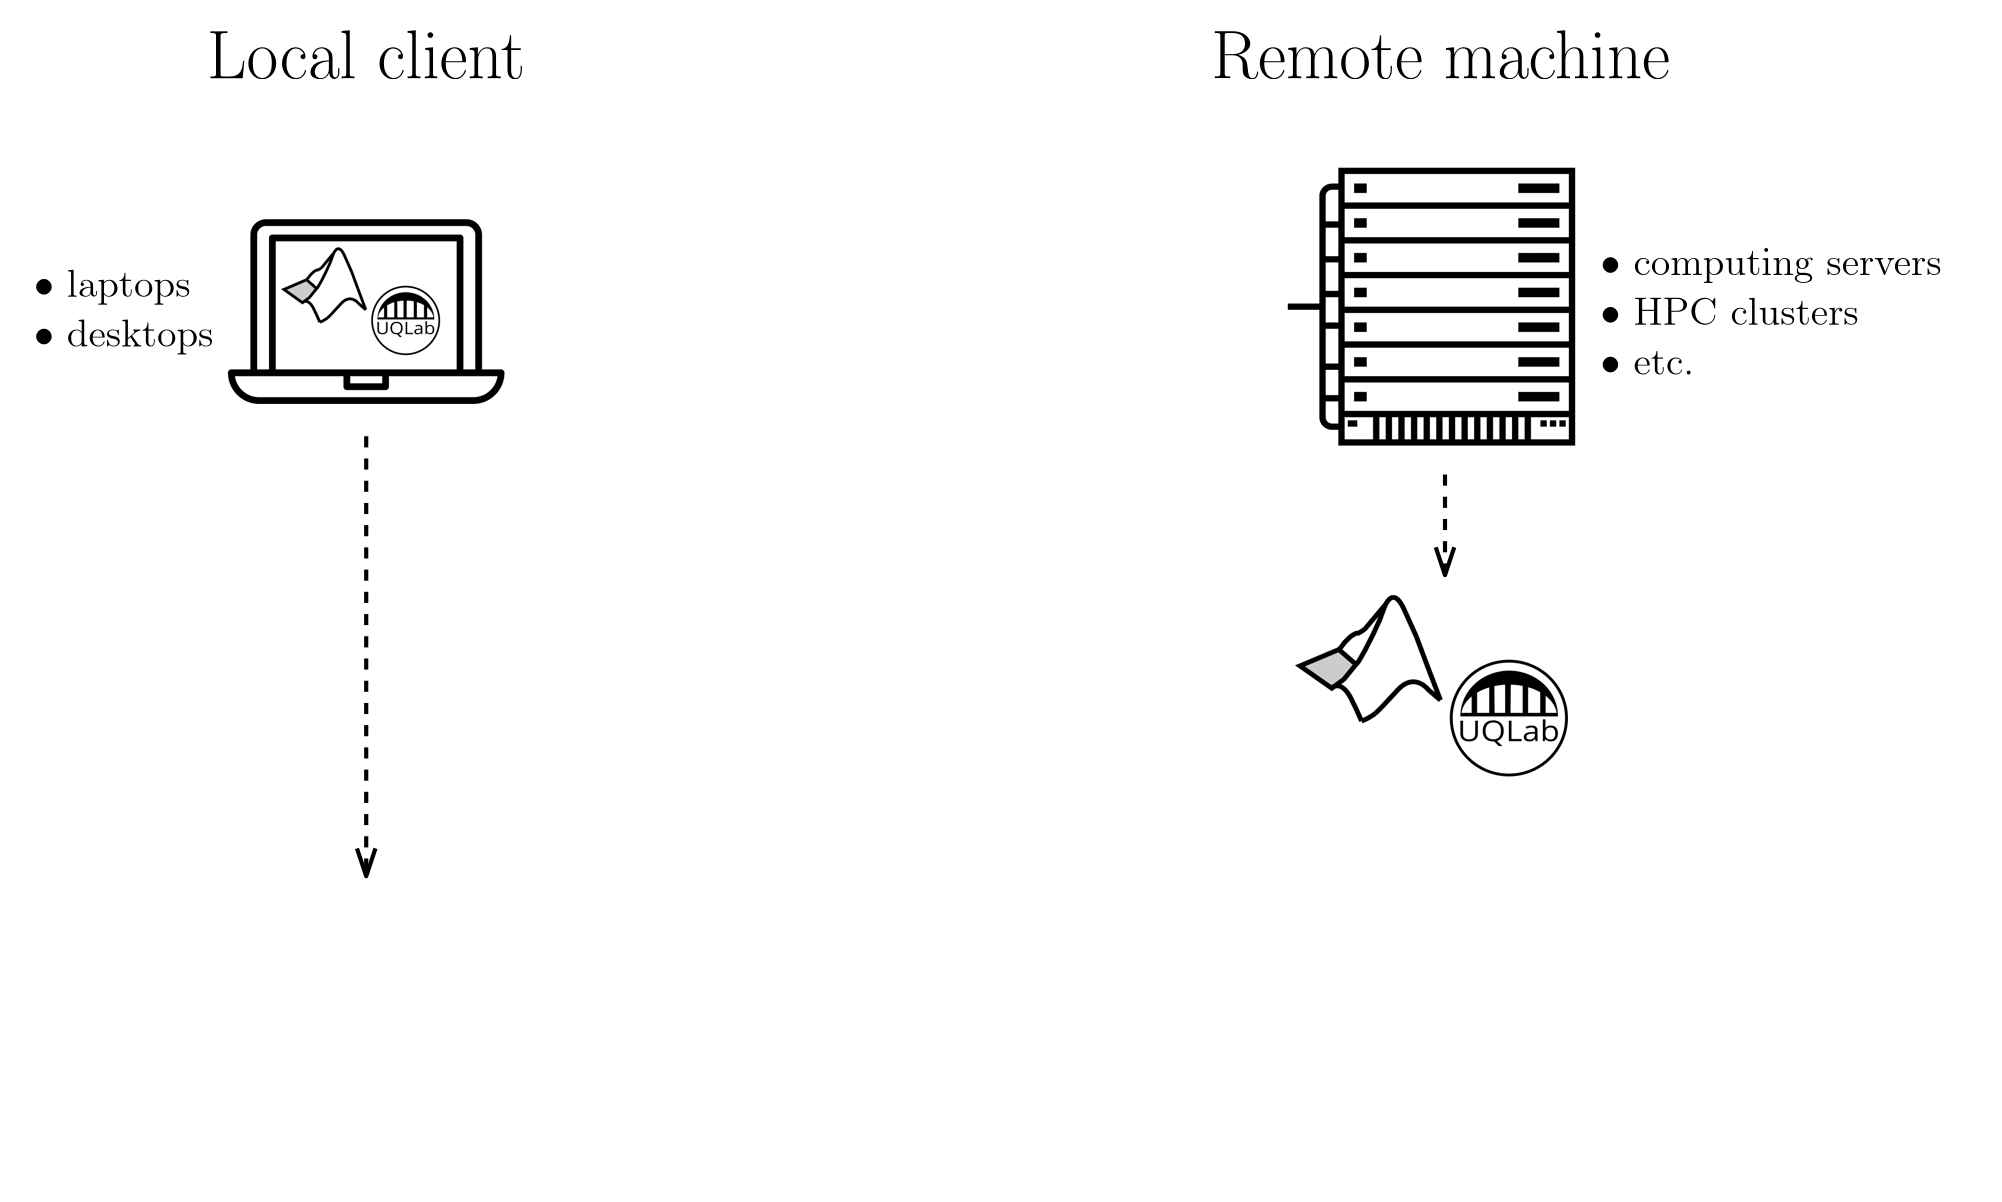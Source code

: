 <?xml version="1.0"?>
<!DOCTYPE ipe SYSTEM "ipe.dtd">
<ipe version="70218" creator="Ipe 7.2.20">
<info created="D:20200828180511" modified="D:20201027003751"/>
<bitmap id="1" width="1200" height="1200" BitsPerComponent="8" ColorSpace="DeviceGrayAlpha" Filter="FlateDecode" length="1418" alphaLength="5763" encoding="base64">
eNrtwTEBAAAAwqD1T20LL6AAAAAAAAAAAAAAAAAAAAAAAAAAAAAAAAAAAAAAAAAAAAAAAAAA
AAAAAAAAAAAAAAAAAAAAAAAAAAAAAAAAAAAAAAAAAAAAAAAAAAAAAAAAAAAAAAAAAAAAAAAA
AAAAAAAAAAAAAAAAAAAAAAAAAAAAAAAAAAAAAAAAAAAAAAAAAAAAAAAAAAAAAAAAAAAAAAAA
AAAAAAAAAAAAAAAAAAAAAAAAAAAAAAAAAAAAAAAAAAAAAAAAAAAAAAAAAAAAAAAAAAAAAAAA
AAAAAAAAAAAAAAAAAAAAAAAAAAAAAAAAAAAAAAAAAAAAAAAAAAAAAAAAAAAAAAAAAAAAAAAA
AAAAAAAAAAAAAAAAAAAAAAAAAAAAAAAAAAAAAAAAAAAAAAAAAAAAAAAAAAAAAAAAAAAAAAAA
AAAAAAAAAAAAAAAAAAAAAAAAAAAAAAAAAAAAAAAAAAAAAAAAAAAAAAAAAAAAAAAAAAAAAAAA
AAAAAAAAAAAAAAAAAAAAAAAAAAAAAAAAAAAAAAAAAAAAAAAAAAAAAAAAAAAAAAAAAAAAAAAA
AAAAAAAAAAAAAAAAAAAAAAAAAAAAAAAAAAAAAAAAAAAAAAAAAAAAAAAAAAAAAAAAAAAAAAAA
AAAAAAAAAAAAAAAAAAAAAAAAAAAAAAAAAAAAAAAAAAAAAAAAAAAAAAAAAAAAAAAAAAAAAAAA
AAAAAAAAAAAAAAAAAAAAAAAAAAAAAAAAAAAAAAAAAAAAAAAAAAAAAAAAAAAAAAAAAAAAAAAA
AAAAAAAAAAAAAAAAAAAAAAAAAAAAAAAAAAAAAAAAAAAAAAAAAAAAAAAAAAAAAAAAAAAAAAAA
AAAAAAAAAAAAAAAAAAAAAAAAAAAAAAAAAAAAAAAAAAAAAAAAAAAAAAAAAAAAAAAAAAAAAAAA
AAAAAAAAAAAAAAAAAAAAAAAAAAAAAAAAAAAAAAAAAAAAAAAAAAAAAAAAAAAAAAAAAAAAAAAA
AAAAAAAAAAAAAAAAAAAAAAAAAAAAAAAAAAAAAAAAAAAAAAAAAAAAAAAAAAAAAAAAAAAAAAAA
AAAAAAAAAAAAAAAAAAAAAAAAAAAAAAAAAAAAAAAAAAAAAAAAAAAAAAAAAAAAAAAAAAAAAAAA
AAAAAAAAAAAAAAAAAAAAAAAAAAAAAAAAAAAAAAAAAAAAAAAAAAAAAAAAAAAAAAAAAAAAAAAA
AAAAAAAAAAAAAAAAAAAAAAAAAAAAAAAAAAAAAAAAAAAAAAAAAAAAAAAAAAAAAAAAAAAAAAAA
AAAAAAAAAAAAAAAAAAAAAAAAAAAAAAAAAAAAAAAAAAAAAAAAAAAAAAAAAAAAAAAAAAAAAAAA
AAAAAAAAAAAAAAAAAAAAAAAAAAAAAAAAAAAAAAAAAAAAAAAAAAAAAAAAAAAAAAAAAAAAAAAA
AAAAAAAAAAAAAAAAAAAAAAAAAAAAAAAAAAAAAAAAAAAAAAAAAAAAAAAAAAAAAAAAAAAAAAAA
AAAAAAAAAAAAAAAAAAAAAAAAAAAAAAAAAAAAAAAAAAAAAAAAAAAAAAAAAAAAAAAAAAAAAAAA
AAAAAAAAAAAAAAAAAAAAAAAAAAAAAAAAAAAAAAAAAAAAAAAAAAAAAAAAAAAAAAAAAAAAAAAA
AAAAAAAAAAAAAAAAAAAAAAAAAAAAAAAAAAAAAAAAAAAAAAAAAAAAAAAAAAAAAAAAAAAAAAAA
AAAAAAAAAAAAAAAAAAAAAAAAAAAAAAAAAAAAAAAAAAAAAAAAAAAAAAAAAAAAAAAAAAAAAAAA
AAAAAAAAAAAAAAAAAAAAAAAAAAAAAAAAAAAAAAAAAAAAAAAAAAAAAAAAAAAAAAAAAAAAAAAA
AAAAAAAAAAB4GPo7AAF42u3dcYyXdR3AcZS1zBQyVy6nmc1q2lzemRt/lB6NsllJE1tma2RC
esdyu1i2W27dbW2UkVTTDVgR6GpmS7TJWtP0JJmnXDFKSIFyGpq6CyYDJV0+/QVMPr/fPc89
/O73PN/f7/X6974P/Mb3ufc+32d3DzNmAAAAAAAAAAAAAAAAAAAAAAAAAAAAAAAAAAAAAAAA
AAAAAAAAAAAAAAAAAAAAAAAAAAAAAAAAAAAAAAAAAAAAAAAAAAAAAAAAAAAAAAAAAAAAAAAA
AAAAAAAAAAAAAAAAAAAAAAAAAAAAAAAAAAAAAAAAAAAAAAAAAAAAAAAAAAAAAAAAAAAAAAAA
AAAAAAAAAAAAAAAAAAAAAAAAAAAAAAAAAAAAAAAAAAAAAAAAAAAAAAAAAAAAAAAAAAAAAAAA
AAAAAAAAAAAAAAAAAAAAAAAAAAAAAAAAAAAAAAAAAAAAAAAAAAAAQEc7vQ+S4JuVGUsySIJv
VvQKvUKvQK/QK/QKvQK9Qq9Ar9Ar9Aq9Ar1Cr0Cv0Cv0Cr0CvUKvQK/QK/QKvQK9Qq9Ar9Ar
9Aq9Ar2irfrDbbFvFKo2rlcUmq/G/KNQuQv1Cr1Cr9Ar0Cv0Cr3SK/QKvUKvQK/QK/QKvdIr
9Aq9Ar1Cr9Ar9Eqv0Cv0CvQKvUKv0CvQK/QK9Aq9Qq/QK9Ar9Ar0Cr1Cr9Ar0Cv0CvQKvUKv
0CvQK/QKvdIr9Aq9Qq9Ar9Ar9Mo/SveYfdFVQyvW3vvQ6NF2TKlXj+3Md51/7fT8ZmcVbmj+
gXr0qlu99dIfP5UVN1mvJgpcP+RfPD1jWRVGzFe82WmL7z0wtZtIr/RKr6jC6Wv/N+WbSK/0
Sq9ov1nLy9xEeqVX1ffK86tuc9y1L2R6hfmKBFywteRNpFd6VX2vevWqq4arpf/N9ArzFSk8
uXqg/E2kV3plvqKN3rE10yvMV6Tg1G2ZXqFXpGD29kyv0CtScNJ4plfoFUl4ONMrUu+V5+1d
4pZMrzBfkYTPZHqFXpGE9+zTKzqgV35/sCvcmekV5iuS8Inm98aeW5de8/m5fUdboVeYr6hE
0x8UvefyJlf06xV6RRWuaHxbvLbm7KaXLNErnAepwp8b3hXj75vkEvMV5ivq8/TqrhMmu2ZA
r/DzolTgV43uiR9Ofo1eoVdUYPbBBrfE+pyLPL/C8ysqcF2DO2Lb23Mu8vwKz6+owO8a3BHn
zNAr9IraOW5/3OJbcq+a2nnw+sF8F9mK9Fw1WIU5zoPda06Dn2mf1eJeQXvoVacbjDs8nH9V
v15RQ86DnW513OEL8q8yX2G+ov1GwwY/X+AqvUKvaL/nwwbfVuAq50GcB2m/18MGD5qvMF9R
S3GDr9Yr9Io6Oj5u8Dy9Qq9IZL7qKXDVgF5RQ37fucPNLPXjDOYrzFfoFegVeoVeoVd6hV6h
V6BX6BV6hV6BXqFXoFfoFXqFXoFeoVegV3qlV+gVegV6hV6BXumVXqFX6BXoFXqFXulVhyvX
q/j/42zvg6ot1ivzVaH5CmrJ97he6RV6hV6BXqFX6BV6BXqFXoFeoVfoFXoFeoVegV6hV+gV
egV6hV6BXumVXqFX6BXoFXoFeqVXeoVeoVegV+gV6JVeFeqV97dTPe9v1yu9Qq/QK9Ar9Aq9
0iu90iv0Cr0CvUKv0Cv0Sq/QK/QK9Aq9Qq/QK71Cr9Ar0Cv0Cr1Cr0Cv0CvQK73SK/QKvQK9
Qq9Ar/RKr9Ar9Ar0Cr0CvdIrvUKv0CvQK/QKvdIrvdIr9Aq9Ar1Cr9ArvdKrqfZqw6Z8X7EX
6Vm1qQrX6pVeTWevJrJ8Q/YiPWNZFUb0Sq/0Cr1Cr/RKr/QKvUKv9Eqv9Aq9Qq/0Sq/0Cr1C
r/RKr/QKvaIu4gaPj+bboVfUsFc9etV181U5eqVX5iv0Cr3SK/QKvUKv9Eqv9Aq9Qq/0Sq/0
Cr1Cr/RKr/QKvUKv9Eqv9Aq9Qq/0Sq/0Cr1Cr/RKr/QKvUKv9Eqv9Aq9Qq/0Sq/0Cr1Cr/RK
r/QKvUKv6CRxg1cO59swpV7dtCzfJbYiPf3LqjCv+Qfq1auum69a//52aA/zlV7pFXqFXoFe
oVfolV7plV6hV+gV6BV6hV6hV3qFXqFXoFfoFXqFXukVeoVegV6hV+gVegV6hV6BXumVXqFX
6BXoFXoFeqVXeoVeoVegV+gV6JVe6RV6hV6BXqFX6JVe6ZVeoVfoFegVxZTrVX+4ansfVG2x
XpmvCs1XUEu+x/VKr9Ar9Ar0Cr1Cr9Ar0Cv0CvQKvUKv0CvQK/QK9Aq9Qq/QK9Ar9Ar0Sq/0
Cr1Cr0Cv0CvQK73SK/QKvQK9Qq9Ar/SqUK+8v53qeX+7XukVeoVegV6hV+iVXumVXqFX6BXo
FXqFXqFXeoVeoVegV+gVeoVe6RV6hV6BXqFX6BV6BXqFXoFe6ZVeoVfoFegVegV6pVd6hV6h
V6BX6BXolV7pFXqFXoFeoVfolV7plV6hV+gV6BV6hV7plV5NtVdr7853hb1Iz7K7q/BFvdKr
6ezVRJZvyF6kZyyrwohe6ZVeoVfolV7plV6hV+iVXumVXqFX6JVe6ZVeoVfolV7plV6hV9RF
3OCVw/k26BU17FWvXnXdfFWOXumV+Qq9Qq/0Cr1Cr9ArvdIrvUKv0Cu90iu9Qq/QK73SK71C
r9ArvdIrvUKv0Cu90iu9Qq/QK73SK71Cr9ArvdIrvUKv0Cu90iu9Qq/QK73SK71Cr9ArOknc
4Na/X/Qna/JdZivS8501VZjf/AN5v2j3zVetf387tIf5Sq/0Cr1Cr0Cv0Cv0Sq/0Sq/QK/QK
9Aq9Qq/QK71Cr9Ar0Cv0Cr1Cr/QKvUKvQK/QK/QKvQK9Qq9Ar/RKr9Ar9Ar0Cr0CvdIrvUKv
0CvQK/QK9Eqv9Aq9Qq9Ar9Ar9Eqv9Eqv0Cv0CvQKvUKv9EqvGvUKasn3uF7pFXqFXoFeoVfo
FXoFeoVegV6hV+gVegV6hV6BXqFX6BV6BXqFXoFe6ZVeoVfoFegVegV6pVd6hV6hV6BX6BXo
lV4V6pX3IVM970PWK71Cr9Ar0Cv0Cr3SK73SK/QKvQK9Qq/QK/RKr9Ar9Ar0Cr1Cr9ArvUKv
0CvQK/QKvUKvQK/QK9ArvdIr9Aq9Ar1Cr0Cv9Eqv0Cv0CvQKvQK90iu9Qq/QK9Ar9Aq90iu9
0iv0Cr0CvUKv0Cu90qup9mr5ynyX2ov03LiyCp/VK72azl5NZPmG7EV6xrIqjOiVXukVeoVe
6ZVe6RV6hV7plV7pFXqFXumVXukVeoVe6ZVe6RV6RV3EDV45nG+DXlHDXvXqVdfNV+XolV6Z
r9Ar9Eqv0Cv0Cr3SK73SK/QKvdIrvdIr9Aq90iu90iv0Cr3SK73SK/QKvdIrvdIr9Aq90iu9
0iv0Cr3SK73SK/QKvdIrvdIr9Aq90iu90iv0Cr2ik8QNHh/Nt2NKvfrlffm+YCvSs/y+Klzd
/AP16FXXzVetf387tIf5Sq/0Cr1Cr0Cv0Cv0Sq/0Sq/QK/QK9Aq9Qq/QK71Cr9Ar0Cv0Cr1C
r/QKvUKvQK/QK/QKvQK9Qq9Ar/RKr9Ar9Ar0Cr0Cvaqptr4eW6/QK/QK9Eqv9Ar0Sq/0Cr1C
r0Cv9Eqv0Cu90iu9Qq/QK9ArvdIr9Aq9WpJBEtRDr/QKvUKvQK/0Sq/QK/QK9Aq9Ar3SK71C
r9Ar0Cv0CvSKmXqFXqFXoFfoFeiVXukVeoVegV6hV6BXeqVX6BV6BXqFXoFedbZyveoPV23v
g6ot1ivzVaH5yvvbqZ73t+uVXqFX6BXoFXqFXumVXukVeoVegV6hV+gVeqVX6BV6BXqFXqFX
6JVeoVfoFegVeoVeoVegV+gV6JVe6RV6hV6BXqFXoFd6pVfoFXoFeoVegV7plV6hV+gV6BV6
hV7plV7pFXqFXoFeUUzc4JXD+TZMqVc3juT7mK1Iz6KRKsxt/oF69arr5qtyJuvVRIHrh+xF
esayKoyYr/RKr9Ar9Eqv9Eqv0Cv0Sq/0Sq/QK/RKr/RKr9Ar9Eqv9Eqv0Cv0Sq/0Sq/QK/RK
r/RKr9Ar9Eqv9Eqv0Cv0Cr3SK/QKvUKv9Aq9Qq/QK73SK72iHeIGj4/m26FX1LBXPXrVdfNV
69/frld6Zb5Cr9ArvdIrvUKv0Cu90iu9Qq/QK73SK71Cr9ArvdIrvUKv0Cu90qtyvbp/c76F
9iI9azZX4et6pVfT2StoD73SK71Cr9Ar0Cv0Cr3SK73SK/QKvQK9Qq/QK/RKr9Ar9Ar0Cr1C
r9ArvUKv0CvQK/QKvUKvQK/QK9ArvdIr9Aq9Ar1Cr0Cv9Eqv0Cv0CvQKvQK90iu9Qq/QK9Ar
9Aq90iu90iv0Cr0CvUKv0Cu90qtGvYJa8j2uV3qFXqFXoFfoFXqFXoFeoVegV+gVeoVegV6h
V6BX6BV6hV6BXqFXoFd6pVfoFXoFeoVegV7plV6hV+gV6BV6BXrV4cr1qj9ctb0PqrZYr8xX
heYr72+net7frld6hV6hV6BX6BV6pVd6pVfoFXoFeoVeoVfolV6hV+gV6BV6hV6hV3qFXqFX
oFfoFXqFXoFeoVegV3qlV+gVegV6hV6BXumVXqFX6BXoFXoFeqVXeoVeoVegV+gVeqVXeqVX
6BV6BXpFfXr1tSX5eu1FehYsqcJFeqVX09mriSzfkL1Iz1hWhRG90iu9Qq/QK73SK71Cr9Ar
vdIrvUKv0Cu90iu9Qq/QK73SK71Cr9ArvdIrvUKv0Cu90iu9Qq/QK73SK71Cr9Ar9Eqv0Cv0
Cr3SK/QKvUKv9Eqv9Ip2iBu8qC/fCr2ihr3q0auum6/K0Su9Ml+hV+iVXqFX6BV6pVd6pVfo
FXqlV3qlV+gVeqVXeqVX6BV6pVd61fpebXkm34C9SM/6Z6owqFd6NZ29gvbQK73SK/QKvQK9
Qq/QK73SK71Cr9Ar0Cv0Cr1Cr/QKvUKvQK8o1qvWv78d9Aq9Ar3SK71Cr9Ar0Cv0CvRKr/QK
vUKvQK/QK/RKr/RKr9Ar9Ar0Cr1Cr9ArvUKv0CvQK/QKvUKv9Aq9Qq9Ar9Ar9Aq9Ar1iepTr
VX+4at8oVG1cr8xXheYrqCXf43qlV+gVegV6hV6hV+gV6BV6BXqFXqFX6BXoFXoFeoVeoVfo
FegVegV6pVd6hV6hV6BX6BXolV7pFXqFXoFeUVK5Xg2Eq3YPQ9VW6ZX5qtB85f3tVM/72/VK
r9Ar9Ar0Cr1Cr/RKr/QKvUKvQK/QK/QKvdIr9Aq9Ar1Cr9Ar9Eqv0Cv0CvQKvUKv0CvQK/QK
9Eqv9Aq9Qq9Ar9Ar0Cu90iv0Cr0CvUKvQK/0Sq/QK/QK9Aq9Qq/0Sq/0Cr1Cr0CvqE+vPndl
vg/Zi/TMvbIK5+mVXk1nryayfEP2Ij1jWRVG9Eqv9Aq9Qq/0Sq/0Cr1Cr/RKr/QKvUKv9Eqv
9Aq9Qq/0Sq/0Cr2iLuIGL+rLt0KvqGGvevSq6+arcvRKr8xX6BV6pVfoFXqFXumVXukVeoVe
6ZVe6RV6hV7plV7pFXqFXumVXukVeoVe6ZVe6RV6hV7plV7pFXqFXumVXukVeoVe6ZVe6RV6
hV7plV7pFXqFXqFXU+vV7oP5vmUv0vPwwSrcpFd6dUTr398O7aFXeqVX6BV6BXqFXqFXeqVX
eoVeoVegV+gVeoVe6RV6hV6BXqFX6BV6pVfoFXoFeoVeoVfoFegVegV6pVd6hV6hV6BX6BXo
lV7pFXqFXoFeoVegV3qlV+gVegV6hV6hV3qlV3qFXqFXoFfoFXqlV52lXK/6w1X7RqFq43pl
vio0X0Et+R7XK71Cr9Ar0Cv0Cr1Cr0Cv0CvQK/QKvUKvQK/QK9Ar9Aq9Qq9Ar9Ar0Cu90iv0
Cr0CvUKvQK/0Sq/QK/QK9IqS4gZfWOCqgXDV7uFWuyv8HXvjolfDotvDmk1hzRNhzU/jv8Oy
sOjpsOYPYc1vw5qJ+KnjX/aLsObRsGZrWHNb/IO+FxY9G9b8Pqy5J6x5scin/llY83hYs2W4
jVbpVYd7JWzwp0vNV61/f/uV4e/4Z1y0NyyaF9bcHNb8Oqz5QLzRZ4VFD4U1S8Oaq8Oap+Kn
PhAWXRzWrAhr7ghrzouf+oSwKOb6hrDmq2HN3+Knfi0smhPWxIKuaefd7P3tne7FsMHX6JVe
6RW1tCts8JBe6ZVeUUvxMcm6Alf1V9Krf8RF/ynQqx+ENXeGNefEG/3ksOiPYc1gWPOlsObJ
+Kn3h0UfD2t+VGBjzi3Sq0fCmm8U6NXWIo86Y69uDWt+3s67uUevOty6sMEvzzRfma/MV9TR
UNzhT+qVXukVdTQ/KzPBOw86DzoP0n7vjDv8+nvNV+Yr8xV1tK3BDy8eS69OHmzuVL3SqyNO
jHfISYfn1PCl8w99aU740ny96hoNfrI7O/cYzoNnTfK7Eec7DzoPHnFa/BPPOPS1zeFL1x/6
0nfDl+5zHuwalzXoyo5T9Eqv9Ir6ecueBmF59G2lz4PT2Cvnwc46D7a+V86DnW9Vo7I8MMt8
Zb4yX1E7FzdMy9/P1iu90itqZ3PDtuxdMMklA3U5D+4pdR4s1Ks4YT4Y1nyzwHmwUK/iefCW
sOb2cufBR0qdB//aql619TzYq1ed71NN6jL6Yc+vPL/y/Iqa2disL+sXvst50HnQeZA66Zkk
MeN3jCyc23e0FXqlV3pFNW7NjpnzoPOg8yBtMfulJHplvjJfma+YMeNS85X5ynxFKlbrlV7p
FYk4cZfzoPOg8yCJOPM585X5ynxFIj44oVd6pVck4iMvOA86DzoPkogznmxFr07b2Nz7zVfm
qyNOiXfI4d+nWBW+dPnhDxu+9H3zVTea/UALetUyft/5KB33+86t5/edu8rxy1Prlfkq4fmq
9cxXXebLB2rcK8+vOuv5Vet5ftVt3r3uDfOV+cp8RSLmPOj5ledXnl+Rio+uf8N8Zb4yX5GI
s4af1iu90itSccnNT3je/maet3veTn2dueDbq+8fbWSHXumVXpGIJc6DzoPOg+iVXumVXqFX
eqVX6JVe6ZVeoVd6pVd6hV7plV6hV3qlV3qFXumVXukVeqVXeoVe6ZVe6RV6pVd6pVfolV7p
FXqlV3qlV+iVXumVXqFXeqVX6JVe6ZVeoVd6pVd6hV7plV6hV3qlV3qFXumVXukVeqVXeoVe
6ZVe6RV6pVd6hV7plV7pFXqlV3qlV+iVXukVeqVXeqVX1FJ/uC32jbbatvB3vBoXxftza1jz
bFjzUljzWPyD/hQWxTjuCmu2hzWvFPnUW8Kaf4U1L4Q1j8c/aGNY9HJYszOseTKs2V/kU/8l
rHkurPn3aBuN6xWF5iuoJd+s6BV6hV6BXqFX6BV6BXqFXoFeoVfoFXoFeoVegV6hV+gVegV6
hV6BXqFX6BV6BXqFXoFeoVfoFXoFekVbnd4HSfDNCgAAAAAAAAAAAAAAAAAAAAAAAAAAAAAA
AAAAAAAAAAAAAAAAAAAAAAAAAAAAAAAAAAAAAAAAAAAAAAAAAAAAAAAAAAAAAAAAAAAAAAAA
AAAAAAAAAAAAAAAAAAAAAAAAAAAAAAAAAAAAAAAAAAAAAAAAAAAAAAAAAAAAAAAAAAAAAAAA
AAAAAAAAAAAAAAAAAAAAAAAAAAAAAAAAAAAAAAAAAAAAAAAAAAAAAAAAAAAAAAAAAAAAAAAA
AAAAAAAAAAAAAAAAAAAAAAAAAAAAAAAAAAAAAAAAAAAAAAAAAAAAAAAAAAAAQGv9H0M7rhk=
</bitmap>
<bitmap id="2" width="512" height="346" BitsPerComponent="8" ColorSpace="DeviceGrayAlpha" Filter="FlateDecode" length="717" alphaLength="11708" encoding="base64">
eNrt3EtLFmEYBmAts6CslIpoUemmA2QRdISCDhS4DGwT1KbsAG2ylfskyDSopE3RIhOKIiJN
hFpoan6+PyrEbD5ISnGCZp7r+gn3Czf3vDNMTQ0AAAAAAAAAAAAAAAAAAAAAAAAAAAAAAAAA
AAAAAAAAAAAAAAAAAAAAAAAAAAAAAAAAAAAAAMB/re7crZVSiKrpylBKT9cKIqTdXRNp1uAW
WcQr/rP9ad7HZnkELP7M14MiCWTPz+LPTJ6XShCrqoo/M9MhmYDFX+XuCunEK/4qPWsEFK/4
q7xsFFKJi384/c2H7XIqa/FPpkX40iqqMhb/87RI4yfFFbD4M5V2iQUs/iqdngMDFn+V+/WS
i1f8VZ41CC9g8WfebJVfwOLPjOySYcDiz4wdF2NB7bs3lZZvqk2ShSz+FykfXggXz+Yboyk/
XT4MLpTW7u8pV49WCzVe8WceuwksSvHfHM399NN710BBi3/uEbBFsoWw7e0/OP00c0qyBVHf
OZP/+V+Xa3EcG7H9Qtv0JN/jf7dOpoVSe+Gb7Rday2B+2++MOCPPQFf/xXQ0nxnYa/sVVFOf
7WcG2n6RZ+DrZW6/0zIs9gy8XVnO+V+TYNEdGbH9Qmvss/3MQNvPDFyaygnBRZ6BV8VWIoc/
L/H4H9p+5ZqBvbZfbG3jtl9ozQO2X+wZeGdxL4WnL8oq8AwcPiCowDOwv0lM5VXbPvHn7r9c
K6RS2zmg+0Or66jo/tgzcOF/wkx3uPSLYeNCM/CTH/7G8fttYN8GqUSaga90vxk4b2i/QMI5
9GsG9q6XRkAN3XPdf8mdT9QZOJbSA8Mvrh09e4UAAAAAAAAAAAAAAAAAAAAAAAAAAAAAAAAA
AAAAAAAAAAAAAAAAAAAAAAAAAAAAAAAAAAAAAAAAAAAAAAAAAAAAAAAAAAAAAAAAAAAAAAAA
AAAAAAAAAACzfgBgjwBteNrtXQd4FEUb3ksPJKFIRwi9gzTpXVAEAWkKAqGIgHRFiChNpUQR
RBQQEEVA8AcUEFCKIEgVQhekd0IPCSnXb//c7N3sbLm93dt6cd7n4XnI7uzs3Lwzs9988xWC
CDrkS/jplMWeeu67QXEExn8NJRdYSC+eLiiNO+Q/hZB3s0kUmRPCcaf8d1BwF8nG3yVxt/xX
UPY8yUVKQ9wx/w0UvkDyIasV7pr/AmKPkfzIbIE7J/cjYifpC08q4+7J9ZhN+saF/Lh/cjla
Omm67ctalWv9rQ0ZAJtDcA/lasRdo8m+Wh9cqnkaGQDv4C7K1VhCU32uqOdazGb6orka7qNc
jNr06n8nHl4N30QPgOMRuJdyL/bQm72ayOXIA/QAmIB7KdeiO03zUMaNYrfhjYxncT/lUkSf
hSxvMTFvNbLDWz/hjsql9F+iJ3kJ9s1P6KWhNe6q3AjTGpriDzh3w4/TR4Em3Fm5ENNo+q9F
cW/Xp7cGXXFn5T50c9H89+cr8A28/U8o7q7chjqZiOKP19in4ENYIAH3Vy5D8Vukr70fxGhY
4Dw+BshdiDqE0J+eh79QxFVYpDvuslwl+q9CT3nn+Co2EBY5ivssN+EDlH6XTyuP0H9hoba4
03IPXnWi/O/yXTABFtqJey3XoFo6w8jnNd8lw6/DUrVwv+USPHOFQf/TaIGyo2Cx73HH5Q6E
72Ha+P0oVDjPA28xS3HcdbkCS1g2nh0ES0+B5T7BXZcb8B6L/vthgsULQ7/Ax3lx5wU/XnKw
+J8nerkYhnsv6FEljW3iX8/PE5XhXvECVgIHOwpeYtN/zu8zv8Gyr+AODHLRn+vmPdHvQ+3E
KIowggGLOPS7yvh/6iQsXRt3YTBjNNfB708Rj9GnQMtxHwYx2tm5/A8S8Vxkire0DZuCBy8q
pXLpN4vy750My0/H3RisiDvL498tzrS/YBbWAQU7QrfSrNOB3jqKe3gxfOBt3JPBifmIzA/N
uh6IDPJG64AuYh1QUGIQsuh/Af/3pdjH6cWjE+7LIERzK03/2lnwv/XFPt8WPrIbd2bwocwD
mv7kvDDixwXxNZyAz9fB3RlsiD2DRHUsSc/lD8VXMQA+tAL3Z5Ah5Fea/uwG9HmOq6z4OiKw
Diho8Tki+vcmqkK3vz1SKpkE65iJezSokICI/tMIYin8Y7CUWgphHVBwogmt7SF/NhFFzAHy
SJ8dDsedGjyIv4eE8sph/ONAdfmVsA4oCBFziqb/bimCiH4YsD33FlhRZ9yvQQLT/5CzvkY5
F4bBP7+TWtcLkowGMIyAmYjs19c9Hs7BP5+TXBmtA3oe92xQoCcS4gVs2zrDP7dJr60/fHgl
7tpgQL0smv7fQAifvfDvdtKrC4chQ2ylcOcaH8XpGJ7kWZDSrx78+3QgId0+hI/Pwr1reET/
TdP/qDy4tEZeQKeCMGRUagzuX6OL/kh0R1srcOlZmNnhTmBBvRfCGkfiDjY4kOiO5FvUpTnw
wvuB1VkR6oCu4oiAxgYa3fFz6lIc9P3LeibAWumTxFdxFxsZvbewRX/U83t+oNW2hlXsxX1s
XIRMc5Jp3gXgX4+Nf9gNL3eO8gHXTAeFboC72agotgP59j+u4Ln6Bry0PvCq+8FKVuF+Nih6
PkLod7TxXqa3g40DrxvrgIyOEusYHj6J3uut4KUjcqqfCKtJwn1twC//CGaAj7/gnc3KxPIt
AHVAT7AOyHCoc5jp3zcfmmpUUmrrvgBWPgr3t3EQ3iVp64UrrOBOSMi2xUqp7rAOyIAo+HEK
j3P3ELoAHcZNtup+E04LYzBEjOFx7SdvNESKTFXOfLsVj3CBoR9CB93iS92+PB9SJvKugu4b
R+A7GuLe1x3PHeFj/x5TP/+WkiF8+sLKVuPu1xnR06w87LtWMA94QuSY/XFFzdtYB2QQtDzP
N/kvsBN29oK3dijx1vdhdZ9hCnSE6WsLD/sZ77OjeoTQoX/aK/FerAMyCP1kBnfpX1uaU5Ce
/meUyeT6NQwg8wKmQTf63Zo4G8L8lm5t27atwS2ITP8ByrzaowM6v/LgccyDnvTnsO6l9kAz
XyV702l+IxR6+UZ35Oj9NpwWSG/64cL+sm/9AC38D1RM7rRdSGfYlmHoSX/2NIGJTdt9XA5T
7P1wTN0Lw2ToQP9ilP79lQWKIjkcByjXgPHK7igwAp/9zsWCQn0fNaY/UcKBdYDGoN/RV7As
Mv37K9mGbdJCSGOoRX8f4cJ9VZn+qFQxGDNiXPqR6Z+gaCuin+BTYH2A5m+0v+6nMG2vfUlh
Qf1bqHcqjznRECMlzH4ilD4f6qdwO1rCmqdiUrRDrWwJ9COx/5Se/oQJZpG+ZsK0aIW4i8ji
/xqh3/QniI9g3c0wL1phFTL73/Bbmo7Yc1F5NV0FePSwBPOiEYZIoh+Z/n1VaMx+b+Xp0ZgZ
TVCT/vg7exL6Tn90ML6OqdECeemTPPIj/8VDL8DSfdRoTj44GrdibrTADzT9e0X43gxQd/oT
BAwuai+OyVEfNJ/kg5KSpv8b6jSoI3zBOMyO6qj0lDb1EpOFi07be1ElR70w6FVyBtOjNmLo
NNyiwi+G0pqC3mq1aQ7ODK4V8tyh6T8sJm0jnfHvnGrx+mvAd8zFDKlL/3Ekok9pEQ+EQ/Us
2Uu9ZsE16X445kg9xA55ith5iwq996YG058gxknNJIwhHeWTGO7dcwhp019N5UxRu/ct/8M8
qQJT27XMoB5HRNnwD6Yjf6uarWcrNgNTdeEfeYHl32WtaKDpTxCvw/cMwWypvPBT2Bkn4kna
3/8fdZN1RUEzsP2YL3UXfpi6wX8Ejxg6GtBrKjeTtkarjDlTUuI/S/rCbb8xHKbTfmFq5+pr
JuVECkMcKs1PJwWQ2lL48VJ03p+eqrcVCijXcVpIRRDy8u8uUhgWYZXOT/S3Qn1O6MhiLTF3
8hE3+iLpH67xAlU0pofPy+o3uAx82zLMnlxU4JP4ebHU55G+iQ70vVOLNsOccul5MIGyFv62
m12kaGz01du01Ze9hhbNHqy2mQGW+HnxdxHeevLclJ/mRdoXK0tGTlEM78L/hJSKK5X4aqIT
vKcW0qbtq6FN6rOYSPUXfiSrY1NuXc/Se7+xGjW/PXzjeMxlIAv/OTJAmHv6nozkpQithi+M
B3oWsykVFQNY+BEnkBGs6hrRC8krmv2G2fCddTGhWiz8CL5kaHhM0CeH3KXdz6gOXzoPcypB
cA584UewPgqpko724aip4S+BxmkPsBmYNgs/ggN0rO9omOKRXKDlbxkLX9sZE6vRwk/jbLy3
Wjrnc3pRLX9OEZsCqSXxwh8oUjxiV8lMvRxyYF5o6zOYXn8L/5cZpMLI6ABqXknH+orU9jf1
hG9+GxOs2cKPhAJxW9+1hJnZyC4a/6wImHL2kKG6O7r08x37D3kvcXqSG5MTxyZ0alatuG6G
CnFD/iVVQhLxjBn+sVvzX7YIvruKEXgPq9pp7Pyt/2by95X1yp8/fNS/ntbHlSos/Ah++JPe
+z2neYc3hi+frjP1eZqOWHrULKbHnJc3fNJJozMStRZ+XizWodthqJlbOpqBFej02UGbxM66
8MOwKsG88LMUwjn/nhbToesnwSa01of70CYzTjgD7LUbS3oUULFplb7M1Grqk85H5AQ9uj8e
9v33Orw97+srH/ruE2vq/Ss5uJWaavc9cf4arc7pdUjnnZot/AC/ROoy/6D4kal1TrCIzqt5
5pfr1p7vprzVpUmlWLRsbHztNr0TF2w+85Rn6hx459mgXfghrhfRZ/2F0Wlc2pqBNVzKMZlM
+W1mz6r+ZkF8hwkrjrPXA+fvPZU8Na/+TabG7JMWvRIyxVCbmzv7b/2h4UuHHmcpQg5/3lmC
6jtPi/c33WfW8HBuNYUW/i5/uEjN8YFuwvdKkkzffyznJ7vKavTGSguZbjJnktrmlV6Lqdb4
nYw8mq7t7eVHNI4bc5XUAZv023y1PbzfExBwsjYL/8+ouG/5bXgZGUqDDksZ8uPZt6Jktm6q
Uw/69QzFHQINj69q0IoOe1Dhfecg2eEHwtoufoBUeXeszKC2L9zWnv5kXYMwzIDtaK72q1of
RH71ydEKKTzCuvyKCIQpo+WtAc/8rDX99/S1v66olSfY8zuQ1IfLGytZdYmJl+m67wyVFzgx
IUNT+m16O2AegOfRaqoA4tfRYvX1dwsq/hnrgnxZzrwoq66yB7Xkf7jO9CMBwRNUe0f0VDoG
+qm+6pgb1ltFHyJsrSpLNZWknRiov/st7QmmmvFx92vw9/7VXj0xs+wyOAJsSbLOiVvf0oj+
YwZIwvAj3EKXU6X+4hvolVnlyBbxi6EoePUlORXlW/1fkP0ovAibM0WF2k1vpXmrP99T/S1m
RVp+X1nY6GKgrYUB6CdCbqioAij7B3RsHaVN0vGWx+DskuVMVfaA6vwPIwwBOvCU4uOxr/fE
zrmksGbjeaA3wr1rkRwpIGyaQ136fzAG/YgK4DtlK45dAcMe1JMiMDTpNGDczCUbN+7Yn4Pd
GxbP+ejd3s1Ki982FFjq/UXnn5fT/saqngYcijQI/3ROMGWtAOp7gyKZE8WpZCIbDvn010sW
0mnJyrIgx3A2S1a2k3Q9PrZ0VBtxpn/NvL4a9kRZYuCPuVz2o0AHHlUy2/wwq3fPV0nEol19
wKJ/HM5sq7ChXJaDfLItsan/mRM5w7t4r5E1plUTA40h+7FVAMrZoEd6Y4yax/i1LS2W8L80
Mtsutuuynbaj0xv7q7WJN5ryWVmWomX2q8P/UMJAWKW4CqC4V4l6zo9Zu6nxZxdcZsmSltmZ
tqqncFDl2GWesk9l7QPUEQOXG4l+oh1sl0Jpwet5E98sEZbAa85McVoCdZ+y2n/vIXja191j
aeIYLevHNLqSi2U/lgrgmiKOAC97vpoZgoGsi394yZUtqxtdtsxlzQSUFpVOewp+JetMMG6V
wvTfLUkYC5/AprVSoLY3PZ/yy0KhDJuuc5gV6Eqr89rbvu3H8nqZ2yJvZ9PziaKyX3OD0Y+k
BVfAEcAb0GCbb/eMqEH/OK1Kdac1a04Zn28a5RmLB+X5ipTZpyD/Bsy6AX9eZqxchf+Xnppm
+1xz84x7YlF0PbU4f6nu81vkUUGelGdir6AY+I3x6EfiwQ6QSf9XHplrhK8S0WMfmxUXqOyu
db5SWdS47tEFlpL3yxpdVqapByMNyD+tAvhTniTp2XRld/WlFxj1UHn2wVfAtaYC/ytLeE6E
rpeR2Ucrc6XsRwH+Nld5OfR7NP6Pmvgo0PGmhVQLVvun/FJenCfa+RW5KteEdPmfqsaGpJ94
AbZwmozF/xuqivs+4thV2OhU1bvG/DCBdzeY53fq/kW5Ke/jZYuBbxmTfsJ0VQEVQJJnieMX
xvIm2a2kyrAf5tU3Rqz1yAByI6yFJdpktW8RYVTQIcgDjgXwAfX8Tf7vcPPbFlJ92B3T+A6K
Qz0necmyTzibXpPRugMRetEbWqBAAUFlaVmXXN30MA/9vJ6EUZ85NbKqtZ7ny2sftt5jGizb
CiluRXDJfnnavPdjcgrYvWZe27Hgzao+FKZ/yVQBvERpWh7y2l7XOm8htYLd/j6P6iHcE+5w
qfwe7ZkaWMNszTQn/9lxOzjbrXsLWvB94unk4wMDeVN1SjZO44smbprocJAawnqIR9CL8jgg
TZTfq/F/BdSswRqTH95ru4819848rogWA00d9gTwriLUZzGLT7Wdb4uV1Ba2xzxTLSaZ2uD2
kN+zYdPsktuUNUhb9iMTLgkdnW1uyH5ghQwVQCR13u/kCyVd5aqF1Boux/vcz1xxaoxmKJFh
q8EliS06r22Mj9Ch9/y1aBvLOLINvCM9K+xC6sF3eW71sdhJHWD/mXssWJX6cF9TIt5x3GJJ
zVmhbYCllifETJIVjI4wQTsHyVlh+1DP8cUwnOog9YHlFPfEpyX1IdqiiJWDBDHQPEZT9mMX
i1Sz3e2NPvYRvN5GouxHRUzayd15hy6xk3rBcruyrz2qMp5Opfcac+1vclF8J63Pz6cCkOaa
EEvFEb3KPWKP2mgl9YP9KfcY4lvqdFKZnVioOG2gtmu/aYokRcvFOvSjewNTAXxPTTeuj0fB
ZAupJ5wWTi7lSCrR7i2FQhCIEQMzZmsZ2zVuI3eV//G9l6oXKlAgvkHv6bs56gBzX/jsIHhR
yl7lVV9WLQX+kT77XeYspjWwMxMMZ3t2VgBjyWXvwNGIUKHj1ir2qRWz9fs0Viv6K7BDV96a
UZuxE4rtu5nFimuqiaMC2Cv+jcUe+NAa5z8lhTF7loO0Xt/7/dQ3X21Rozj9BTuSs9suULpG
mz5jZy7/644jp5yUExiXjeMH3tEleYQLopcY28BbGuVYqsva9R3qwqMKLTw9jVnqe2+hH6Sr
AExbwAMXOIbe+Y6Lpd9sIx/umTesFXI4R4/iw0zFS9m2Q+YdziCtZtEDoB27YZSBWppi/lel
94gSArTIXNCGaaBw8gUf5fJ9yAylu9yzIWoNr3ws9pXUN8PegLMwiv32u36f0oFzLEvzf5Dv
paVeEW047rKyzzOjToEbm5XTtUwSs8n5W30P6E6MLk8dJmD1/ux6RuO+NQWoAijymN9oJGyX
2Nlv4auW5v8A/3vTxH8Cstm7r2rU4FEw5PHzYnZcVyqoTH97Rpdv83PY+Aojhu4iagDQyehe
EPdOysA+mbPzX+pH9LNAIc8mzP9ffvi32/1ZldjvlWA9PJ4yUlMw6LYoMfBuHXUXf3RNtI70
G8yj+C60cbPAtTJQBbBC1DspzzEL58x3guCKaCZvzz3j/cMhzP8eP/zb2reee4sUFAesZ1kb
8LCjAWg5/OA1thiYdSr5MqsX0tQcAE3RsOV3moj5bs1CG0dFooOyTHY+ETVEX+Zf/bsLqCAs
rutTqhPEdrjBE+Z/tz/+27pX9E9uC/kRWrezvoS1wB7C1UjJ/i/FEAP/AX5psa/+wuiJlDKq
0V8T1UYfEWno+Ca6l5rlbvFA+OebIp7/kJL92YZFz/lckZ22R3MpCwHIPynM/x9i+Hf7ES9I
s/rUelvnsB6nrN2OKZr2yDQG/mw77f1QdTNDE6xWqs2yd5C3bBetcOyIzprVkQSRN8PPhxdF
UbCLcLFDmMZed/ia+nu6eu2vaP5DBfnfIY7/HET0PuLyNfDYB9ORl5VVAlCof8Ej6TFOmHuh
surBKFXoL4rqIVdLsDLsjPbYngIEsRz+Vdnvw5TQw4katJ5/KbaY51WkC9H8hwvyv000/+5F
8Ds7vyTgymCtvJ0pU6g4ZWmIBrqF1ayT5/Lo7kAV76+4Y8gb1kpydu6KfgIuVSRawT8+8fdo
NSDeZLC/NcN5ZT9r6kRGoHOa/yhB/rdK4T9HqP2UX09sO8maFL9JU3OIRbdH2Vwzr2cOIS3p
pzz9UajosU6ihWsCY4tS3wTd3G75G0dUF05iqyD56Lc+eJtFM81/HkH+N0vjnyDyTc3iWwOs
85nFqoBx/1RxpUwpvmUzdjdyHKR45sKwDcjv/FVyeOXP0G7KfIVWAbQVfq4RNUpY9EVc5H78
LU/GciY5zX+sIP+bpPJPEAWmm3nWAGcrZql54OocbfTyscgCfUphJwDTt+gnPAD5YgwqNzvo
4+OVwo9RTlV92ZI1p+ut1mk8ERpo/vML8r9BOv85X4HvnJxTIidrpBYCwqtZozBshREZ4CNl
q0bn7+mAwhy8xlgwYfDr7Pz+p/8Z1haqFnv2u5zreB2vaf4LCvK/PhD+CaIej/w5j1mECnqy
UBv+iUq0fsimaKrnUchPvBygpUGbJ9IN1qnpz4rwE3aak53PR4h7mv/CgvyvDYz/KL5NINP3
Nh84urAU12gAdKNX2WMKhkLuiyze9ysGWkv163z87xPa6/JO/wmcDbhzoT/+iwny/5Ny/Duu
ML+8E8HVGRrx7xE4AMYqVmknZL6l1Q68nuLJfANAQFRdxTf9i3Ilb//8lxDk/0fl+CctzH6P
ASrTVK1scyKO0kwpdfTUOIv+ddmywkrFbOHpsOk+i5cE8tVZ1vRfZgmA/1KC/K9UkH8yg6l+
pZKfvaPVAlCFnh1LlakRVfo7usqrK3Qht79u+1QBzOQTEJ7jOfbxz38ZQf5/UJJ/y9eMQsUA
ITfCtBoAk+heqatEfeXvInL2QNnVjeHS185H0TyP3HcfsNLX7LMFwn85Qf6/k80/+k1yVOZR
YHfWiv/wE/6ONSShyAXkl41ToMKenM/3Kh8lB/FpiDsiez+bSzT/FQX5Xyqb/01Is6y/MTdl
TgEVswpo7JJqXyOAfGgabWWk2CYPWfz7UgGA5Cg2loXRCSdtd33FKZr/KoL8L5bNf+UBdrrb
Xcy9N/AJd5bRbADQsSP+lltVNOqEvlyh1D3V2PtA/nhFVahzRubFtg7a76LTQvH8VxPi37VI
Pv9Emyy4S7L9zCjWXdxJl2IoQdvdystSSYSimWo3KSbCFGPtA/cLqBxZPX/Ay7/tSQNCAv81
hfj39bgk/omaD6Bk4mRkowgHEtSdUM0GwFR/hk0iYVqGkPSngkYFeTf7VwGEpQA3aubmr7GX
cduN8oQU/msL8e/4Wgn+iXIp3gFgXc6zj2mrGf8xtIOGrEiAnyMUJStqxRDGNGXlEyw6gjus
XAHbPGus/a57Qy+B/7qC/M9XhH+i9E3vAHAwTnzKAdFAwzSsY2C7NsqoZSJqtFFU6Sai+8Ab
PJIFsBFyxjOuxXtkLMdjIM9L4P95If7t85Thnyh11zMALMzjNxC45Il2MXmj4QLgqhZwJQmI
0v+O8tJrD7gPvJHEE80tPJXHMPtj6hnnU+pzLp5/Xitcmv+5CvFPVH7ikU8eML72o7RVAaBT
N+Cjx86o0v85Fdro2Qfee5l3W9Ee3BzJ/Go89DjbeMIKieff2USIf9scpfgn6nmU07ZODIHX
wbOVURP5YNMzAnRCb4WoabLViSlXwW1P+q8PYwJgb+JkHtt0oYakw+tuK55/R3NB/mcrxj/R
jWqTczuj5E4wi8K1GwCzpDtZMlALOay3dVCpkTn7wJR4/lshD3k2hjvANLJDLaR4/u2thPi3
fqoc/8SHlAjgZJw4DQHXWmnHfzF4Rp4eyAJQEfHbc/ZRrZV51/hyVmrAc4T9DKDbQh/WS+C/
jSD/sxTk37QNfALM7zFUMkCW+lQ7/onV4k2seTRIaFLadwgdQJ1iMQMEDHR3rONmbAD829oJ
8W+ZoSD/RMEU0KzjjKIngb+Whh34PBn4ApAPDez2sR70U4GCL7HYdE8iBxIBSDz/1vaC/E9X
kn+iBWiWi3FwMcPnKbRa2BLwAhC9T21XEr+IBR/RBYxrcW7pz4oORwn8dxDk/2NF+SfmuRcq
M2Pv0ky0u6NSqAe37xnS/A/CtyL0bwjVhX/Kc6oL41qvHJHGcSEiIP4tnYT4N09Tlv/omy52
UJHQJ/zxizRZAKZLecz0PUL/Lp3ySM0GQhtT5bw2R/p3NiUC4t/8qiD/U5Tln+jg3qg4Gcfa
YFJdIYy/AMxBXbxj9aGfShV4iHntcc4yvo4IkP9ugvxPUph/4ncrWwWUCIqV1GcBkGC4MQkN
21hUJ/rDQZQRpla2spuHUgHyn91TiP/sD5Xmv4qTHQ+gCSj2upa9WDeABeA91EentE70e+z+
mZ01NJttWSmF/16C/E9Umn9iRY4IeBa9EAGG9HxNu5E+ZZ8p8onBTtoo6lE1vej3nJcwVYPr
nKS1WMD8vyHIf6Li/JfLaZqTEd1mjz9nFzUXgPQ4kfST5HHPQ1lNdKOfOvtNYX/+LWwzPQn8
9xPkf7zi/BMbbKTtFfTCF4AHk04LwGix9JPkYTsV8ko/+glgH/YrUyVJkq6qAfOfNUCQ/3HK
89/ISZoZxisDfNqha7EAXBWxj3/L0537cj5Vztd1pD8kk/vNesnu4iyeEvgfJMR/1jvK80+c
Zxnf1AHluhE6LQDdRNNPkn88IsfoSD9RAbSCeew0PtvSTwb/gwX5H6sC/++YyZvo35E2Fdzy
/aGlKDdbgLcRc5+t4/Skn+jCY7K5kjTnlcH/MEH+R6vAfxEn6WQEgzgt4GmsGv6GLWwodvbn
YLau9FM5Xh1Me+NzPEFaJPA/XJD/kSrwn9P1rvro3yAY8lGNu7IPbOEaYfpdxqGfWAKUT4xL
Jis5QA7/owT5H64G/++asxPQvz91l3ustSbtJjSBKB0s9FO07WRcKky6isnhf4wg/8PU4L8G
af0A/ZtKC1VA475MFEOrseiniPmWcak2U5iSzP+7gvwPVYN/01PmATYVxrqexn2ZH8ZaTfcV
bDlkDUr/TN3pJzK58Z478vnoS9D/jBfk/y01+Cd+JxmOwOVAwR5ad+ZXsI0+9nTldpNIQJ3P
9Ke/EGgIM9TAEHKkLP4TBfl/UxX+P2YafEW46AjoGqIs9Ji9xqcDMg1xLxDpBqKfqMnjuz6D
fLs+B+scZgqOdfV5cdDuLbCA5+5Vm+eu8yP+x9OtngKu4bz3m5DeAmR3ntvvk6nc4TRN8+6k
A3d255n8f1In4A+MQ78nOjAzoco6MhjBTDtwkWvTpgVa+PazNg3x5nM4kWIY+omuoEXMmJm/
BiX/JMN7+YBAqEFtdEAsL7iK+xGxL0Vb+3QBvAkaxNT27QxO/hkKwI0CqWbUxBv8cQ7Dx6DJ
XLJeSjEI/cQ4YLHLvLYvOPlnhIID0RROat+fYTegGxziaNvsH2ZT9xYxCP3EdOAWyrx2NDj5
L8nZiZ3XoUMnwPZ87r1UagUrj83lFkahn7JAZZnKHrI9CD44mQ5MIKDNDR06NA5u755SOqCi
c1gxNB2zow1DP5U7lTVPhiYFJYow9QHuwAC69Sh05iualEUadvK71Tpa+8ppBBCU4akeb6Z1
QNfDyixix891fBZlqH5aopOcpDbGkqQlVZf5T9Bx3A5ywqcaa/Ln4DsQbypX8k+Sdl1e3cyn
hGpPijJaP4EE8UdyH//AtyJbn3cf9kH/sfrG66elQCGZ+/gHZk3p+ry7Fy/7qcNDDNhPuu2T
A0LB5Bx8L6bkFOBVo08raR0QEtdncWFD9ihw/r0eLPwXIdm+3r4AckHd1amZ4zlnU/+rZNAe
Bfvk+8xr9dvmwIcTUxv3Pf5bNQfN/zX5yo1rlw+uS+ruIwlTc/fjERrwr5v+x6sDujoFbv2c
a6sadkZ9yPOdBPr/BvzlgfUKj2NVtS9vMkf84ZF8/uy3feUHU5p/ENLulF69Oi85Icx7jGpb
UYkwLkD0WmeoTP6r8eUaSvsgSj/+gQH4Xr16FQQf7AdEkNnxhv6iUueVRWTxHzrVzr/huVhP
N/53C6Qa1QixZjJ5SB6DS1SUoWx1OfzH7PAGLl4+pkfrWrXb9npvnSeipfUNvfg/qXEUcD4M
qGF8ifo5wFNrGfzHeNQdm1oh+9uI7kcoMWCwTvzf0DAXdDCjBE/WR0n8h1ARzG6y0x+ZBoOD
L/vLuvAfAjTv72N+/YEylB4dOP+UvUNyIW7ROiCs8KPievBfErTqDcyvX9zjRn+Swn95sMvl
DyxeL5sjhCnB/34RBakIUE0xvX5xkJu5RAr/a0DERx/6DcoLr5nC/IvJtNibx6wZgw8rQdbv
QPmPdwiFLQ455r67RRr/oY3GfX/sVjqZff/UyjElePgHg7XUOz+fvGPNuv73V6/k5akEeGLa
QjG9fvGRu6cyTQHyD55Oz++r8v7sbIx++W+9gpGx0vFLPIf/NQRRaR0SQSE9iatpBMea1zC7
/pEA+rB4gPyfcf+5xGflUSCr8Lui+S92hqNDetqezf8yYlA2s8zNhrxftW2YXf9oys1dKZ7/
UuBhgehlIPXcH6L5N532ZHT6a9Pa3y9R/8+sw+L/K+p47cmJ3TuPP/a4nLJ2n6Y0vP0XiTiw
AZwQGP8g26pLIMwCSCv9NET0+p9TPu2nPh65rczXLlZeTcD/1ZyrGUm1QaUhDRYDCeQpUwIt
xePVjMGPK+6u+jEw/j/xZz1Sg+Ww7Y//qK0DUI05FcevPpN/d65lJFhyXbCDPcZImEslNGuA
yRUBYK56NjD+V/pLtRYK1AMdAt7//eIuP5HN/z8xaJmqIAVzP47474rF5IoAsJSyRwfE/x6/
cZZBOuahAfP/IjhZYPHPTjA5jhPsC7jhX8bcikFnjpJGPP/H/SYtAnE/EgPmP8bJyE1QhNe1
PuIxu8Fg1K3E3IpBMZK5xkrh/5z7L8H4lYeZcTgk6//cmWkvsPgfxbvLQOJ/UdF/hmNuReEy
iEIaEP/n/Ya73scMxCqZ/+tugZ/FP8eqpAcrhHVfUKwOplYUgAtQWkgg/AMriylClZ9mrhCS
+b/G5d/JsampzHJiB06NWWGYWlEYxI4ALJ7//X7VLMAqdLA0/qOee338jAWr1+7YeSjZyuX/
DneX4ZYSXLS2H2iO/sTMikMlkvUVF8//Wr9WVk+ZsbD88m9qMeukg6UCZvF/gftUGiP+Rxnw
1CTMrEjcAdnnAuF/jr/zeMq8qIZY/kP6nuExI2Xxf4z73C1GAtuhWPsjCcBW3pYvAP7B+V62
QKp1EF3eHCaS/yLeyFPZpzYumzstccSQni4u/8k++K/I0Gil4sNfsejKClgILPqa8xYNc/OR
Af+kokfW9V31DJZqRpD/QtdAdf++V5sWRp1c/nn0zelotRFpOsV+C1bEWJifcZARqitv0aJM
xZophXN4xMRxVpRjQf63gZOc/gxbBKd4+c+7DHUgmTInhj/84e6wh3AZBz6h/Gka6rMMMIGd
xT8+E201ZEcXFeK/ETD4YDoX5uH5/js4bkVVGNH+wX7WWQLTKhpjmcf4b7n/+pm3JDh6Rxyw
KeuBjr4qXs42LhPiH+zamUlniXge/rmKnddQa49wYHPyF2ZVPEo4GQmzwXRKi+ErCTb8/dkL
/DkfHr01beziQvzv4hzjeTR7bP6H8gqw3gRwL/HriDEEsBcwDtfVM772z22BtS9q7kedtM/l
rTUaDI5TISL5/5friUQdMLP53816MNJ9SEC2RAeDsyQmVQLeJhkiH7DbflqLUyw/oOgbxrUN
PlNehoN9mIvxQRfiH4QdZaTxJKra+fh31uD5fJ3zCCF5gcbpAOZUCgrbGScokSB6+m2233oc
iF+fzrSqL5JCBbPnaNsLU5t5ZhI+If43ue8x4iLHJvPpf3IEUMbevjRwNh3h+YsyGRqJOZUE
sPVywIzvLcB4yBzGILUNtT1PYD1aj4psfbo9YxcQOZTKcrAxRDT/o8HoQjJnldpP8vNP/oKY
q5QEg/VsNPopsxTElEoCkKCRc/oRVD/fntaUOmwzVRvqiQo9nfNss1Tqztmkdh4S8r04764n
EV4kweV/3BA2QE6YEsBh9Kr3O15kUs68fnyOy79bBXmxn6fiPMPB261eHVRFlx6ZH4MeEcCI
8hY930d4QzrYrx7/8/D5J15/DD6X2qqnYNSXB+f2HboIU/k4Z7A1A7f5A0VYwM0p1B+nv54w
aurCZHcD0p7/gMt/B5Bo1/znoumT52+lPAFcgxm6C/IlzKhEzAL91oW+0OISD08XWvE+HDUt
k4/VQ9x4h4L8h6xiXb5ZEyRUYfJvjo5cySqXDR19Y8BAvYl1/1JRzskOmBM1+iqrm48kRPp6
vPjHKexAx79141ELCvJPhL6DBst2Li+Qs4e0svl3u3/2uo4+vY22Lx9FoqoADPHYzk1cHNJ8
8m+ebzt5d2OicDbFkCafbLuH0P8Cb6k1O3kBc/cVfu8AtaLbjyVRLh2Ldu6kDTnz55TtC/aW
Xb6hhoDzyMeIOjAELFrmIphOyXgZdOd6zvWYUrUa1SgpMoxRVNl6jZ/vCRi8XzvAhoSXrdOw
SmERsVKjSzeoVYJ59kwlM1+G2QwAJ8B0qqhATe3AeeKTJtr/hr95stlhiAPlCLxUiaq6UuqD
dlr/BOrkdwfmMqB1FxjR2CooMpaANGnpqsv0b4u5DAjAjYpcpUhdlP7IkaDD9N+HmQwMee/y
Ha4EiA+oAaClFY7pKJ7+skBtnn9RprKZlGLuXe2a34cUGx0MgxcRlMKnpTK1zaEUAUlatT76
Bp7+MkElAz6hjPbUtJQaAPNN2jR+MslyY8CQirB/+e2rggHFMoDAgff+cgDsu8jHzwRh01eT
wqHIMMQAHK2SC4Kv4S9SweKKYQploSJQ3TqbB1u7o0EUKzQGBEZASKLO+aODrNmU+cKFSEyg
TMRc13bXpgzqAkcDVwvMn2xQBv32+sHU5uiz+NxXMQCfLfJSMAXPmw+a/KgQJk8BFLwXbJOp
HbD5JV/H3CmC7pTermewtLfwbQUPLjE8DtRkanxwtDaESj93Iz8mTiHkPU+dA+QJitZ+QtmB
tsG8KYb6IMoP7RBuZLxMZQL5DLOmIKikbtCn0sAo94g69Q/HpCn5TaVyV9sMrwfODyIQk/ew
u7+yiKU0Ko8qG7uZYZTs52yHGVMY1UAYBfKKsV1pFpOc4OUYyqAbpVT528ibgPcp+lebMF3K
YyrVub8aV7IaQg3Rg1GYLBVgotRA5HqjxlHvRsWJvlYUc6UKwimXYHJ5iCGb9zKlpEirjplS
axNwghoAy4z4fW1P+Ylnt8Q8qYYSl6kBsNB4K0BnC6WheAWzpCJKeUKArDaaENjDRrkXDcAc
qYryd6gBsNFYMnY/KjqVC6f4UhtV7lMD4I84I+37XZh+zQbALWoAnDGMOUDo1574UIMwOxqg
LGVaT6bUM0Z78mz0RJjqi7nRZhdAnQWRmV2M0Jr4456QcT0wMxqh0BHPgjtN/31gm4dUW57g
fb92iFrjieq3W+/jwCHUvo+88xxmRUOEzPYMgGu6+oXkX+dpxils76H1xPPEg7aM0+8b0NQb
9XVDLCZEa7T2KALIXaV02vZN8gxB52R83q8DSh70DIDUXrroIQ54Xp+GVf76IOIrb3DnXzRP
rhc20ex594lKmAm90Mub2SFtuLZSQO1jnhe7vsQu/joifo93CTigYaClAl95k5E8xGu/zhvB
CVZvgP9vNNIFhAx5CBM94KSuuqPOCS8b6YlarMUvJHvflzoQ974BEDYBJmm5NlBt29CGf8CM
IhuK4743Bspth6Rc7q/mCKi1Eb7o1mu4342D3jchMRcHqfUVaLHFBfNDzcqLO91IyDOZzvh2
b3JhFaS+Vw/RyaS2VMA9bjSUWO6k8+8trqNs5UUnIrnnjr6Ie9uIqLneRZN0bEQBxaZ+m/9Z
6YrPdcfafqOi1i/ICDD/2EkJSaDu7JtIasdL/XEqTyOj9ho7wlbays6y7MRNdaedRxN7Hu2J
2Tc6Ss9OQyl7unF4+cAqyvvq0jtoTa7tL+DeDQbEjjnHzOZ7eWGfstKqiOswc7+VUcfjuVVw
zwYNmnz7lJXR+e6GCS+KMtKKbTpiyQkH6+n9/bBPf3AhZuBOByetd+q+b8b1aOAjJ0NU5Q4j
v9h0ycl56txkvN0PRhQestPOm93dfOXI9p8WJk1NTEx8e0ziR0nzv9108FIGfyb4y5/Wxj0Z
tCjU/8cHZMCw7RpXGfdhkCOk3ge7MqRz7zj6xatxuPdyB8LqjFh5ySWa+5Tfp7fHFt25TiJs
8ObcHTfswszvWz7hRRy/KTcvBfHN+334xQ+/7jt7PTU11Uy6Uh9duZS8e/WXk4d2rqF6bMH/
A4FfCzs=
</bitmap>
<bitmap id="3" width="512" height="342" BitsPerComponent="8" ColorSpace="DeviceGrayAlpha" Filter="FlateDecode" length="544" alphaLength="8460" encoding="base64">
eNrt2k9LVGEUwGHJFCpB0BbRIiNIiCCS/uzclC0KA/sCtfIuglbtbBUmxCzatXQicWUo1GJI
hEijmdD3QwVCOGjmvavgnOf5CL8zHA7vnYEBAAAAAAAAAAAAAAAAAAAAAAAAAAAAAAAAAAAA
AAAAAAAAAAAAAAAAAAAAAAAAAAAAAAAAAAAAAACAEG6+XRhUIanhmQ+llPdnlchovNoq+1bG
xEjn2utf5Y8vl/VIZWimXfp9m9Ik0eJ/1imHdB/IknDxH9h7qkzCxd/n5Sl5ghs7uvj7tIYV
Cr34F7rln9qjIsVd/MvlRGsXhArpfLVZ6uhMahXP9cVeqWn7rlzBFv/Dj6WBnh9AJOPV19LI
Jx+DAnneazb98n1CtEDOLTYb/+60ZrE83mky/3nBorm4XH/87zwBxzNY7dYc//qIWhHd+Fxr
/DtXpIpp5E2N8e/dEyqsRyefgZVKkc/AttvPGXi8DbdfdLc6br/cZ+DSsbfffXUymPvh9kvt
0spfpv9zTpgshl4cOQPXr8qSyO1DZ2DL5Z/LaKt/9z8RJJ2D18ANf/jMaGLV7k9t/zWwOytE
Wnc6r86okNhpCQAAAAAAAAAAAAAAAAAAAAAAAAAAAAAAAAAAAAAAAAAAAAAAAAAAAAAAAAAA
AAAAAAAAAAAAAAAAAAAAAAAAAAAAAAAAAAAAAAAAAAAAAAAAAAAAAAAAAAAAAAAAAAD4/34D
eFD7rXja7Z13YNTkG8dznRQoUJCyQYZskDJky0ZARaHURa0y9acyRGQpUAS1oiCgKBUVKBsH
UFCRMhSRPcqUUWjpoosyukt77y95k1ze3CU3c20u93z/uUvy5n3zvp+M513PS1EOqcWEZXuu
puciUJkrN/3qnmUTmlPlJl2vyGTAUN5KWtVTVx70/SbFQeGrQ9ff8Str+t7vpkG5q0dpU7zK
FH+v81Dm6tK5nmVH3zO8FApcbdIv9y4j/IF/Q2mrUQcfKRP8ja5AUatTcU3LAP9jUOdTrZKb
OR1/3ZtQzOrVzTpOxl8pFgpZzTpb0bn810IRq1s/OBV/mESKuYfXLI4AlbkWrz0s1e8S6kT8
Ne8Yp5YT2cebApWTfPquzjEmklXDeen9aJRW4Sc1AEL5qkZEkRGU1U5Lq71enNKlllD+5a9W
l8VUSts4K6Ut4oT2VIPCV4P8o8VcNjgpnaYlomQ2ekLRq0Oem0RgSho7J5mFolROVYSCV4sq
HBOhCXdKIh4JZBqpdaDY1aO6t0k2N5wyIKib6B4LgUJXk14WwenijCTmkCkcgyJXl06SdGY5
I4UYMoWRUOLq0iiSzp/OSOEu2cjkAyWuLvlkEXiynZBAbfIGWwcFrjZtJPnUVD7+PmT846G8
1aaJJJ/eysf/Ahl/NyhvtaknySdY+fjHkvHXh/JWmxqQfMYoH/9kMv6qcqG8B82GnnnnafZA
2Xke1Ug+k5Xn/x4ZfyWZQINhTpiTdX2gTNFXIkO9Vz78XywBQM7Ww1Gq5d8wH/A4X7n11cp/
GcApCy1VK3+YGFQmuqxW/nnApkw+AGrl/xDYlIkFCPyBP/AH/sAf+AN/4K9G/gXZIAVV4Gr8
w6FHTkmFA3/gD/yBP/AH/sAf+AN/4A/8gT/wB/7AH/gDf+AP/IG/u/L3GLYjMTt+8zMewN8d
+Xe/xqV7ujPwdz/+bwlO8IrGAn934/+mqH/8feDvXvxHiJej0b8M/N2Jf71snOL9RaO+LMT/
8jsAfzfivwcnGMeshNmO9VF3zhv4uw3/53F6aU3wRmN2dZrZwN9d+Htfx9/8p7jNLnikXP5j
wN9N+O/GyX1n2GbdFO4H/u7BfzZO7V6g8D44h/cMAP7uwH8IW/WbT+zqip1QHAL+bsC/7QOc
WGEAufMHvK8f8Nc8/xrX2cR+FO1tgq/jIPDXOn/vA1xiRu097DJFTwJ/jfNfxaV10mh/M3wh
0cBf2/wny+Z2HbO3tDnw1zL/QXxypSYOsdrghcpWAn8N82+ezScVY3rwT2Z/Xg3gr1n+VS4Z
kgqTaBbQWi8A8BfLc7chpTx/ieO4ETDFB/hrlD/hanKj1PHx+FAo8Ncm/9eJlIZIBfBNw+MA
gL8m+fdkx/ngwR7pXmYKrC/w1yD/Ruk4iaPY3bS0N1wqEI8D2An8tce/MtvDm8BeUUeZULgX
SN8S+GuNv8cOnEBO+6PMzyW5YO1wG9DXwF9r/D9hG/2e62Ghjr8X+0oOAP7a4h+Cn2s0i/qZ
+SmuJxtwKBcO+GuJfyfWyfw2XWM8zCdKPqTukobagIA/qzrs+O5TFamv8J8gM2HZFRFHA3/t
8Pc7jiNPrUcF5DB/9pkLzLYBnQb+muGv28TO73qCH/c7zGzwj7QzDgj4M5pnmN/pncT8u2Le
2wPbBrQd+GuEPzfPdwH9Nwz/s7QM9RpcU2wB/DXBf/AZHPMvOvr/WeZfhp+FM9riuuIK4K8B
/l7hJYjp9oll0h5oMutDWjFaGQfk9vybH2HjLcTzfH/Hf2tZPGsYPmcG8Hdx/hXC2R5flP88
s9kCGwKRVlQYLjMBk72Bv+vy93r20y38suLZ3fGu73E1oJUVJ7+BT3sF+Lsqf8/xiUKkx5oQ
9brdVjUYZeLmQuDvovyfuixEWfop9x5fYMMEz4U4bG/g74r8q0cSMcZ253OawWyesS6KOtgz
4K/A3wX5P5smxHdvkie/e7pNY3vXMoFLmgJ/l+M/tDCTjStrTeTntYWM4tF/Sdba9B2YFoDf
pgB/V+M/lK7yMSM8cyOqiva/j+OfZHU8+7MOZ6A0L+DvWvyHYiNfj7YbjfBhH//kClZHFGpF
TyHwVxv/ZzhXnjOND9j6+FM++CuyGfi7Ev8h7IK3uSad9+zjn+pnQ1wr8XrE1YC/6/CXxc89
/u/YEllXq/qKgb96+Hdg8d/vTinw+FPUf8w5fwN/V+Ff+SqLvwelxONPUR9gS7IJ8HcR/lFy
L3/7Hn+qIe4unAf8XYP/WLajv6fEoRn2PP4Uhf3ExemAvyvwb5MnC9m+x593F9AT+LsA/wqx
+PxdOuUef6oSniywCvirn7/Hb/j0xOoKPv4UtR53IfkBf7Xzr3AQn13cjVLw8aeowfjMEOCv
bv51w+/gNn80nVL08ac88HSRXcBfzfx7beMiKP1HJ//4v23X1X+GC6428Fcrf9+wc8LJd/tI
hKiCh/0k+dp19a1xvFOBvzr5N4zIEi3hWPiCaZgIBx5/ijrl2nOBNc2/z88lyEil04wDNSl0
4PGnqCk42vbAX238/cbFIiktN5rbi929oNfsvfyaxczpi4G/uvjXCc9EMtouMvR74KmcZzzs
vv5o7A3GE/iriH+nqIdIXkdrEhW4k476chiFI3gK+KuFv2/IUWReccIqnmNYr08OXL8PtjA3
AH918K8TnoEs6nYnLnTlFGazqJkjGfgWjyesCvxVwL9TVDGyRrlPs+HZWVyfOpQB1l/kGOBf
3vwtv/gFlbzJnFEfdwmnO/jsXnHhZQG1w7+2NS9+QhE6imLdfk1wMAdz8TCwxsC/HPlb++In
tNZ7PK77XXR0Ck8jPAzsQ0VLpUrQqKmLvt/2Z8zxgzExv3y/eNqoLjWAvwx/n5AjyA4dvlei
zIrefzHRXFNqGFit4E//SJW0WmO+GFUf+Ju8+GcmI3tV8gDtcDwL43Bc3RQojIrDV/1n/ooT
Vo+qBvwFdd9cjBzRUQVW86yCzchvHI3GP3R3geG6cs7t/H7R9IkTQl6YOHHaom+iYw3LEqLi
P8ZVB/7Y4g87iRxT6XNK5GEjHdODvb4OxdFnUz53TYmbZwyScEEWOGDKhht8P+bWwR5uz7/O
R2nIUSmzmPOQ0vOH8tAoB977b3H+aLI3hzUyF7D26HW3uUbMib7uzX9AocP0UbwyRpvnGasd
R0kpYB5bdc38po8V/UgevZbjVkuU8l5lt37+B6U6iv9kBYUygceQPKxj17mVZuNPe+nvw612
J+j59K/Y6rkTXsWdv/+P7HQMf5ZibTbNcXzT7Tn1Ffw+f7DUxmtptAIbnamjde7Ln9L9L98B
/A/7KpcLvH7ERdvPa4ZXk7rzgR3LSQV+fI8596+27lz/a3nGfv6TFczFWzjGzjae5fMBdkT0
sZ01+qpzcxlsS/3duP7vHV5qJ/71SuaiKn4RfWXbSR3xSlI7G9qfbMNfcFWgs/vyp6iBKXbh
P1tR0Wxsxe9xm6pkYcwXPCVM+mC1zi9/smHv6VO0Yo/8vvq9Z9tIW4f9mYrjw3AP9+VP1dxZ
rrYfK9YjfLANZj/jjaBkmcS7u+LAz4/dTMkSD2ErTE/678C0tqacfeczAXdWd1/+9JOUa7Pt
10/hbHim2Nac1PIi8/Cb+g9uvuBM4gO5q9ZnJOwLNTEWejGerBO7uDF/qtVZG/kr77dzsU0z
wQYxjPcbt/LWnX85TW/hyguTj7xk9JmpwbwAc4a4MX/KN8ImM9AJwzVb21JAIwvph3mRUWNf
v79SrMtE3q0fxI3Euil0fMVhbszfNjNQYduP1QnrmwDGlCD04Glxq27YlWzrM6BPPfi46PS+
9+idM9yZP1Uz2trSu+OUsVpv47g7WRHyXfodnymqs+leuHzfVgP2cBsyhseZxvCl7syf0k0q
sM726+8M/FT1QisXhZvDzDcULTLTMfa+HVWYtM2k0f8o49xuoTvzp6i2560pt2mUc7QNP5YW
mwDG0k//tUfJqv5P6XYOXkiaQrT+1zxuR5umxsb/V1iht1hqGxW57FpNagQYdb08jaMfaamh
gM7NRdLwH3bT3hZM2ug/RgwIrHaOviVecWv+VnQKxzps+/mNXHsSv6/vHVoxlGiV88JJ7zR/
cuccutpPtPhW2JLlUB9mMjHxJJD+BBQPdW/+VK3fzZZX0qMOXm/3raLGpqyVgv/Xzy03ATTL
oG+bdsJ2owtFDo5hyN4g3ILN0hDKbePe/CndxDz50tpXy7GrbbvD1JyM4h/nNhbNC8YJYdFA
4t2fjBxWwVkhT+3oOuRVf/fmT1GtY+Us/3DHRk1WXCX5qc55j2vJwaNRL5iJ4Fv6C/2isPlG
OlJCCcJ85qdKbevY1Ob8/wrLJc3AZAeX62slW734m11M5h28ESTf7MfMOxM2P85EyihFcGjP
zGgd7+78KWqwhBmo3/6EQ1c6wTDY6OaS0U80ad5j4mrDlMOMHkITwDK5COrTpt5JH8Pmsnvy
81LupCbfuHz2DrYw9v17+sKVhOR0M60bqb0M7Yh76S9CkNvzp2rvkSqn7x0YL/kZfxttEbra
PIf9xX+F8QLSP5lrAvD6B6H7grX4xV1JlPeT406vee2J+sx9gpeoTWENygqtnpm982KCTN9g
qmH2Ue3b9CfI2+35U7qpUuPDE+wdKqP7kothb0fxgQFX2P1Fz9Ibz+C/I6SjmEwfetmwNV+m
uf8zYp4nyz+QbCuSMxhTDMMA+5XYsDK9lv2/tTkn5flhiH34V3K9r1NMxtv6LmGNjcLB9COO
B/NKTykMpJ/3tYatl0y+/WkJ+IVAOiLE/JMfMeGfejzRpNoYb6h3fk3nshHwpyi/lbwZGB+5
mh8hUGTPin26VezJ1yW7d0awLQLMujJfyDcB/EjX1Q0on7gtppd+dVmbNunGo1LZ57+6Cf+L
VMDEY0niW0B/nvdrViUFWT2rVeP+P1kzMB83igZx/YO5doyU+Zg99cwj0oefYD/lBcFcE8C7
Ug1/dM3sf4a+onhRtTRpa2vmfZVu3HzAPv/VJPgzmN+9LrIgHhqYj6a3hgN//NLdjdA5/nEc
w1rQafVsvcapbNonZEfpd2X770rfZf3BSjQBMI7mzvADPnSHiHaEnPiFLGGW/0wT/lWk+dPR
DDtONiDcfZMPtY+uongDf1xG0+YIbT592BrX3zZ6/BjNfkaOmPET1J+7xuWT8U8HkwCh9Bva
sFDM/BxhOFf8G/zVsPw/MOHvL8efVsfjRPdBKj+XvQX9aRgH/E3Vu8COSAayH9rzZmdpPMVV
zH7DtY4vTW7DC0S7XLNUoQf3Y2EKIst/ngn/Smb4U9Sgi0Jz91kPoZ0xzgv4m2oUfpSLH7fh
lK6sdRdnYWhnF24yOttm42N0dDjNmn86daeF6ijp1Iflv9CEv59Z/lRzYRZ87hxuX0P6ln0V
+EtoCY7llPX9AG3usAa6RT8hjUnPLc8bHTxMOBl9W2jDOU+Z8P/EhL+v1fxRSl1u5w8IXfME
/qbyxgYaet3a8PVvsXU7K5pUA/4WLnO7+FAvYnJg5VvIHP/PTPh7W89fzy9F04wus5eAv4Ta
FZl8VM3oEfahzrfKQbTvJqEsxf3MuxDax///inVYVCrDf6kJfy9r+BexrZ3p/H0ahdBh4C8l
dr0P61Ztrcg6lisZaV3UOqE4RUvCPErDHsTfUWwLbmKKDP/lJvw9rOF/bjtbBT3C7e1Avwya
AX8JVcHFnPOIFUF92E4k/TirI5/AX+tZcu8ChC7x/1cyD37p5Q5y/Fea8Kes4X+a+hTXBNP5
qmcsQh8Bfyn9D0e0wHJAj21smu/bEPnzfG2MqGJ43BJKrgqzYlzJqSo15fivMuafZCV/ajq+
AQ5wu99FKN4D+EvIC/vaumN5mNRyNskVNsX+BNckN0Nk/RXznXhz6K9/6Xl/Spb/arv5U7OY
qkpqA67lk06oH/CX0qvWuf/4iPMTYaOHncZMh/ABsr7wJUJ/8P+v0QevVKfk+a8x5p9oNX9q
4T365uINiGhxXMBfqAPi3pfrXtZ8JtAum91DVz+LZomswgRhSFZP+hFNYp5QWf5RxvxvWc+f
2k0/9De5en8w/Y7zBP5SYhdtMz9f9iW2i+YfO5aF9RPbi23pDz6/5NCvCGXgDmhZ/hsd4e93
CaH73PjiSgVWLE3vnvyr4X6ga+aebM675IUAx1ObhtAx3hKMRwVs34As/62O8KeapCL0C3fg
T4Q+Bv5mPu1mXgBd2B66m3UUSGyPUBPrnY2ueJvn/7Mx/wRb+FMLcg1m/1SEjgJ/6RfAXfMW
wGOsEZ/RQoG0PB8I68utRpl9KfP8txvzj7eJv9cllNXZ0ARUVBH4m3kByHWR1UtgG/07KpFU
exoDb0RcRHspC/x3Ocaf6n+HLyOPu5ZrgO7KPwBbAFel7eNaJzCJgr6KJDURoRPc38pJ6W0t
8f/NmP9N2/hT5wzWxu+WBwK7K39u5TfJdv1al1AmXUMsGaVMSqsEv5D9c/nmeXn+exzl/8xd
/o2xyPJkd7flXx13lxyWxk9/+S/pxyuU0mFhhbEPCwdZ5L/PmP8NG/nrbqRyTgFCiG4H4G8k
PFkbmc4Iq8vO50idqFRC9Fe4B/f3jwwvi/wPGPOPs5E/tZof4t4SoWIv4C9j4+Fu+M2ST7/V
/cNWKJCOjB84Gi84h5Dl/7fD/IPyFrF/fEoQagr8ZbQZ57mhk/FTXRDK5v/njLTM/7DD/Kks
vg0hQRh2APyN1RnHt1i0LyiOTWW+cvkbiVAsXzcvbWCZ/xFj/tdt5h97nPuz3+Lipm7MnzHM
6Do+MbvCa2aRPkth/NQkoUrfIC/YoDG5WbTigwlNzWF2XSL24DCZZJgwvOsWuWsSPu0KsWdv
KpfgRvF0AuAvUrBRN3A7Zlx2coqy+JkS/pH729Z+R1+2KZ9L8EszzgiAvyd+2fPdpX4L2XGZ
m5IVxc8MIuGHdHYuKSP+hVyCcyx6OnZn/lw3MDtbfwQ/I7OwvbL5i0JoLve354PrZaJknv9k
k4HowJ+QP+4FOsTYfQZvIafaKZy/LcL4waarykhLhKbnP4C/vPBsfdS16y7eT0DRh15K5+8n
5zmctajQ7Gzgb0b18Sdf8MRxup3y+duu7EJjNmm0uDkJ+Eu8nAlPmu94OoHBz9LuIBRVtU6d
JAeqjBF3JwB/Y3Ulps5FBTqFzQaEZlsf2tcuB2XDBRtTpAni7kTgb6J/Ufxd1jdgRyc9m6uF
qSZBMTGiaWFdYmImCVveId/9l4NQceqOScTcJF1MzDq7+U+x6AjI3fn3C/FcQud8a3vKWSLa
YAYgFEkeGoLQ14aN1wmXQDkRhlHHOqMGYJv4LxDanoC/nLqlRDSinKc5wiAMM/x9f2D6nH+Y
+PzQ0AXMnNOT9ZTg/xVCnwN/C9J5UM4U/Q2Oscx/LUL5k3lHD11PIfSfvwL8t1i0PYC/szVc
GIQjz38cQg+6EWV+wDAywVr+H0rtp98kocC/fNUeoQKdBf4+yQi9Rh6pnYFQRzP8/buNfGlE
kDfBfzpFeXQc/uJgkZeiVIR6A//yVSU9QnUt8A8zGgmArYbNcvwDZ59gOxKzF1cy8H/bbz4e
PqA/IiwvUZEO1hD4l7NuG0bhy/LfhNAk8Um19eiepwz/NYyDseOHGSdy/3jz/KedRij51Dm6
AqnnnYBRnRDK9QD+5ay9BmcwsvyTRe4isK5zHwAJ/h3iFuI1fpjBShN4/oVoI+PuxWd0luD4
KUyYeQD8y02fG+bhy/H3pcveuOn5F4RetGT/9UTod56/Ya5/x2KUwfmUXEI6HAf+5aTRBn/A
cvzr0O9ziWbDtyzx1+Vxx4aTDsciDfPaaPP/HeBf3mpKf5JrmOX/mNEkb0ZLEetEwmz97zJK
5/n/a9g5kH/qfQvNrUUE/MtKKQg9a5Z/bYTuSDz/k8zwr9yi68CnQuJRBs9fiPgRfsBxb4Ty
vIB/uWsr7w9ajr+P9Pf/FRn+nsEbDS5EDfwFt7G6Es5l1EcI/UkB/3LXBISu4j/95ez/BISM
O6CucU7kTfl3YNyX3fpn69cR8+4K/IlyyeesiWNW8AL+zlc9PULYFWdno+G4wbyDlvUmhlot
PcrxkeT/aDbSr2hMcfeNgb8wj8WbmzIaWIJQO+CvAp3lhoDWJ800Wu/zqz2NNvIXSlGz+eUC
TPh/S7iIzxT4CxMZW7JDWqk3EIrXAX8VaB5Cp/CfOFRMts//g1Br9pFN5Gr7vGqmIX13af7n
EGokvCQM/G+Qn5vPuXanLyjgrwI1p68bL9G7QOTej379n+T+jkUom2gB9PvDsFyACf+rCPGz
CD8g7D9DR4/HKYSYW6cuXWrdgL8qdIazz6umIvQt75LplVxUYli2dR1CD8bylbUg2nK7HiDD
f7dhicBhhST/S1wD0IfcFOKZCMXpgL8qNAmh27inptMDhLJWvj6w9/PzYhEqHWsI4fsjMxXt
q9FPPTlizgHaXrzA99vR/O9HGjQFO/XIn9smoO7QjfqE4wL/WHR7Vue6DYbtoMMz7xrdFZkx
AcC/7FUtD6EX2E/BMSErcX3JMK/fFI4UfVaZEvgT2kPv+IbfuNDwPQP/h9WW8pNLk3C/0TMI
lTQA/irRGoTOcC/jft9dLKAJX4saadTk4x2y6iK7MlBUTWGvLobUp8yuZ/+gg+UdmuxNPR7D
enroHvMtRXX5MVGPCo7OYMvwMEI/UcBfJWpNP5xPC5sVZVef8QmYgVBOf0vxVZL2Suxp8Gnf
G1lj/QH/stIvgg9gS/oIocIRjqb3mzDqFPirQB30Fl3xGPQ5jeJVx5JrTyc3APirSLsQ+sfK
oLrvaNttnEOpRQtNC8BfFWJmGgZbGdZzM0L6qQ4kNkxiBUrgX77aTdfM/K0M692Els7upHyv
W5z3C/zLWk3zrWmPV0Qf0CzbAX+VaS5dwh3KIqH6uQgtoYC/yuR7BaEjHs5PR0fX/W5XAf6q
0wBkkysIezXN4tJWwL98tJ4u4z7OTqRTkUWnb8C/fORPfwHS6jg3jcp0Gkk1gL8qFVSAUIyH
s98xJb0p4K9OvYmsWpXbfs2y0Xc98C9bbUJIP9F50YfqETroCfzVawJcpN/Pwc6KfQBt+12p
QQF/9apePEJFg50Td9u7CGU0o4C/mtUyE6EHnZwRc5tUhHJsjBn4l7mYpYXvPql8vJ3pG6t4
CAX81a5B9Fe6YKTSsQ6kb6uHoRTwV7+eyaONwDeVjTO4EKHC5yng7wrqzqwy9ZFOuQh175fQ
VkV/Cvi7iBHILDAeU1up6Kr8REd3pxsF/F2mGniemamhkBUYdIOZPNSKAv6uo2rbmRKfq0Bn
gO6NAjqq6AAK+LuSdJNoiw391crReFocYNDNtNOYAP7lp6BrdH6Kl/s7Eof3TObhzxho7/nA
vxzlvxHP1wyxP4YBV5kYfrXfkAT+5aqn8RKk+7vbd/aT+5mzbw134AKAf/mqwvx8Jle/97D9
1L4HMbQllSng78JqEo3zdewFb1vO8gn+G5920MER5cC//NUfL0SPbn/WwmrLcQVeph4dcHg0
KfBXgwbvZzN3ZrYVt8Bj78Wyoff1djxl4K+SuuC6AjZ/N1eNqisfLDB4xTU2XO667kqkC/zV
ooB3zvB5TNg6N7h1RSNDsc1zc7Zd49cqPTTWX5lUgb+K1HzOab2Q08zY/T9/F/nN4sgftu07
nyoc0J9Z0EyxJIG/ulTr1fXxyIwS14+vp2R6wF99qjMy/KfLhcbkC//bsWCk4guVAn+VSlen
+4hx0z+JiFgSET5z/HM9Gjpn2hDwd28Bf+AP/IE/8Af+wB/4A3/gD/yBP/AH/sAf+AN/4A/8
gT/wB/7AH/gDf+AP/IE/8Af+wB/4A3/gD/yBP/AH/sAf+AN/4A/8gT/wB/7AH/gDf/fl32fd
xcxsi8on478rGYQMUZANUlAFZNlKhrhLhsi3HGPmxbXYranvOgRyU63xxSsdgdxV66mnoRDc
WUOjoQzcWTsyoAzcWWkPoQzcWSX3oQzcWQXJUAburHv/QRm4s26fhDJwZ104AGXgzjq4ldh4
GKkRbSSz+Jf98fxFxrNRK6VDVvk2LySzWEsjvWUNyEyNsT+eMWQ8DTRSOIFkpsJDya3BwF/7
/IeQmXq5C7n1PvDXPv9ZZKY6ViG3NgF/7fPfQuRJX5lKJWuDOuCvdf4e6USekilqB5nHIOCv
df6dyTz9QlFTyO05wF/r/OeSeXqHotqR24eBv9b5HyHz1JqidGmkPdAM+Gubf3M92fvP2Htk
CyBaCPy1zf9TMksbmD3jyD1JnsBfy/y9UsgsvcbsChCNLR8O/LXMfySZo/wqeN82ct8JzfEP
72S3wrXGX3eazNFmdudwUY/gEK3xV0pa4C8e7T+M3ektGgP8L/DXLv+jorG/XtzeZaJ8jgL+
WuX/gihDS/ndTUSDwJMqA39t8vcXDfYtbmw4sF6U0c+Avzb5LxHlZ41woHWp6MYIAv5a5N9Z
9JovaUEc+lmU0yuu/gUIcAb/AFd/+18XZWcLeayjXu7V4JpywqzGNFcvE/FHvrS96OAacWbD
XDyv3yjP/2sXL5Kx4ux8Jz5aU+S8BRX2de3M1r+rNP47dV27RAYUibKTVcPo+Jvi7Ga3du3s
9n+gLP77Lv5AtL0nzs944wAeJ8QBEhq6doZb7FBwZvvDXx9z7dJolCjO0FEPkyAdi41ugKYu
/sGr3is4RBEF93J107/ZLTHbog4SgaYbTw1tS4E0oZbGk/ynSoXSGbsCyugFRacF9TauDe+Q
HuYfEG/82ZsJhef6mlhkhDWxhkzIHsXGhs9qPyg/15bfj8ZMi7vKBg7VGweOexKK0JXVzcS/
i97ceLhZJlWf0siKUIquqgoRJSZAzc/xXWJa+U2c6AEl6YrShdywuRnbY6NE88fJ/lCYrqeB
pyVQbrA0w9db6gZAx1/2hgJ1JXmPlnTstd4yRo8vJZtAk+c2h1J1FbWYlyIJcYlV8/tn6aVb
wWPntNVB2ar+q9/uw3PS/PQzrIxibLFcR0hW9Pt960MZqxV9/X4zou/IsSt+zeqIetwy1xuW
f2HX1silESAVaWnk1l0XCsxRS+hqw51U9WdwjagtRVe37VUypQjKTDt6GG5zG06nE1BsWtEx
e0b068IyoeS0oOwpdjp1qL68FErP1aWPCrS/RtE+qgRK0JVVuquzY3XK1lGwQpDr0t/WyvFW
haYrwA5wSWUsb6JMu5LnwKg8KE7XUuGuEB8FmxarT9gGKwW6jNK3jlN+yLqu/dTo21C2aldq
9JR2zuumq9oldNG2Q5fSsouhpNWk4uy0S4e2LQrtUsVGoP8Hrnt+bA==
</bitmap>
<ipestyle name="basic">
<symbol name="arrow/arc(spx)">
<path stroke="sym-stroke" fill="sym-stroke" pen="sym-pen">
0 0 m
-1 0.333 l
-1 -0.333 l
h
</path>
</symbol>
<symbol name="arrow/farc(spx)">
<path stroke="sym-stroke" fill="white" pen="sym-pen">
0 0 m
-1 0.333 l
-1 -0.333 l
h
</path>
</symbol>
<symbol name="arrow/ptarc(spx)">
<path stroke="sym-stroke" fill="sym-stroke" pen="sym-pen">
0 0 m
-1 0.333 l
-0.8 0 l
-1 -0.333 l
h
</path>
</symbol>
<symbol name="arrow/fptarc(spx)">
<path stroke="sym-stroke" fill="white" pen="sym-pen">
0 0 m
-1 0.333 l
-0.8 0 l
-1 -0.333 l
h
</path>
</symbol>
<symbol name="mark/circle(sx)" transformations="translations">
<path fill="sym-stroke">
0.6 0 0 0.6 0 0 e
0.4 0 0 0.4 0 0 e
</path>
</symbol>
<symbol name="mark/disk(sx)" transformations="translations">
<path fill="sym-stroke">
0.6 0 0 0.6 0 0 e
</path>
</symbol>
<symbol name="mark/fdisk(sfx)" transformations="translations">
<group>
<path fill="sym-fill">
0.5 0 0 0.5 0 0 e
</path>
<path fill="sym-stroke" fillrule="eofill">
0.6 0 0 0.6 0 0 e
0.4 0 0 0.4 0 0 e
</path>
</group>
</symbol>
<symbol name="mark/box(sx)" transformations="translations">
<path fill="sym-stroke" fillrule="eofill">
-0.6 -0.6 m
0.6 -0.6 l
0.6 0.6 l
-0.6 0.6 l
h
-0.4 -0.4 m
0.4 -0.4 l
0.4 0.4 l
-0.4 0.4 l
h
</path>
</symbol>
<symbol name="mark/square(sx)" transformations="translations">
<path fill="sym-stroke">
-0.6 -0.6 m
0.6 -0.6 l
0.6 0.6 l
-0.6 0.6 l
h
</path>
</symbol>
<symbol name="mark/fsquare(sfx)" transformations="translations">
<group>
<path fill="sym-fill">
-0.5 -0.5 m
0.5 -0.5 l
0.5 0.5 l
-0.5 0.5 l
h
</path>
<path fill="sym-stroke" fillrule="eofill">
-0.6 -0.6 m
0.6 -0.6 l
0.6 0.6 l
-0.6 0.6 l
h
-0.4 -0.4 m
0.4 -0.4 l
0.4 0.4 l
-0.4 0.4 l
h
</path>
</group>
</symbol>
<symbol name="mark/cross(sx)" transformations="translations">
<group>
<path fill="sym-stroke">
-0.43 -0.57 m
0.57 0.43 l
0.43 0.57 l
-0.57 -0.43 l
h
</path>
<path fill="sym-stroke">
-0.43 0.57 m
0.57 -0.43 l
0.43 -0.57 l
-0.57 0.43 l
h
</path>
</group>
</symbol>
<symbol name="arrow/fnormal(spx)">
<path stroke="sym-stroke" fill="white" pen="sym-pen">
0 0 m
-1 0.333 l
-1 -0.333 l
h
</path>
</symbol>
<symbol name="arrow/pointed(spx)">
<path stroke="sym-stroke" fill="sym-stroke" pen="sym-pen">
0 0 m
-1 0.333 l
-0.8 0 l
-1 -0.333 l
h
</path>
</symbol>
<symbol name="arrow/fpointed(spx)">
<path stroke="sym-stroke" fill="white" pen="sym-pen">
0 0 m
-1 0.333 l
-0.8 0 l
-1 -0.333 l
h
</path>
</symbol>
<symbol name="arrow/linear(spx)">
<path stroke="sym-stroke" pen="sym-pen">
-1 0.333 m
0 0 l
-1 -0.333 l
</path>
</symbol>
<symbol name="arrow/fdouble(spx)">
<path stroke="sym-stroke" fill="white" pen="sym-pen">
0 0 m
-1 0.333 l
-1 -0.333 l
h
-1 0 m
-2 0.333 l
-2 -0.333 l
h
</path>
</symbol>
<symbol name="arrow/double(spx)">
<path stroke="sym-stroke" fill="sym-stroke" pen="sym-pen">
0 0 m
-1 0.333 l
-1 -0.333 l
h
-1 0 m
-2 0.333 l
-2 -0.333 l
h
</path>
</symbol>
<symbol name="arrow/mid-normal(spx)">
<path stroke="sym-stroke" fill="sym-stroke" pen="sym-pen">
0.5 0 m
-0.5 0.333 l
-0.5 -0.333 l
h
</path>
</symbol>
<symbol name="arrow/mid-fnormal(spx)">
<path stroke="sym-stroke" fill="white" pen="sym-pen">
0.5 0 m
-0.5 0.333 l
-0.5 -0.333 l
h
</path>
</symbol>
<symbol name="arrow/mid-pointed(spx)">
<path stroke="sym-stroke" fill="sym-stroke" pen="sym-pen">
0.5 0 m
-0.5 0.333 l
-0.3 0 l
-0.5 -0.333 l
h
</path>
</symbol>
<symbol name="arrow/mid-fpointed(spx)">
<path stroke="sym-stroke" fill="white" pen="sym-pen">
0.5 0 m
-0.5 0.333 l
-0.3 0 l
-0.5 -0.333 l
h
</path>
</symbol>
<symbol name="arrow/mid-double(spx)">
<path stroke="sym-stroke" fill="sym-stroke" pen="sym-pen">
1 0 m
0 0.333 l
0 -0.333 l
h
0 0 m
-1 0.333 l
-1 -0.333 l
h
</path>
</symbol>
<symbol name="arrow/mid-fdouble(spx)">
<path stroke="sym-stroke" fill="white" pen="sym-pen">
1 0 m
0 0.333 l
0 -0.333 l
h
0 0 m
-1 0.333 l
-1 -0.333 l
h
</path>
</symbol>
<pen name="heavier" value="0.8"/>
<pen name="fat" value="1.2"/>
<pen name="ultrafat" value="2"/>
<symbolsize name="large" value="5"/>
<symbolsize name="small" value="2"/>
<symbolsize name="tiny" value="1.1"/>
<arrowsize name="large" value="10"/>
<arrowsize name="small" value="5"/>
<arrowsize name="tiny" value="3"/>
<color name="red" value="1 0 0"/>
<color name="blue" value="0 0 1"/>
<color name="green" value="0 1 0"/>
<color name="yellow" value="1 1 0"/>
<color name="orange" value="1 0.647 0"/>
<color name="gold" value="1 0.843 0"/>
<color name="purple" value="0.627 0.125 0.941"/>
<color name="gray" value="0.745"/>
<color name="brown" value="0.647 0.165 0.165"/>
<color name="navy" value="0 0 0.502"/>
<color name="pink" value="1 0.753 0.796"/>
<color name="seagreen" value="0.18 0.545 0.341"/>
<color name="turquoise" value="0.251 0.878 0.816"/>
<color name="violet" value="0.933 0.51 0.933"/>
<color name="darkblue" value="0 0 0.545"/>
<color name="darkcyan" value="0 0.545 0.545"/>
<color name="darkgray" value="0.663"/>
<color name="darkgreen" value="0 0.392 0"/>
<color name="darkmagenta" value="0.545 0 0.545"/>
<color name="darkorange" value="1 0.549 0"/>
<color name="darkred" value="0.545 0 0"/>
<color name="lightblue" value="0.678 0.847 0.902"/>
<color name="lightcyan" value="0.878 1 1"/>
<color name="lightgray" value="0.827"/>
<color name="lightgreen" value="0.565 0.933 0.565"/>
<color name="lightyellow" value="1 1 0.878"/>
<dashstyle name="dotted" value="[1 3] 0"/>
<dashstyle name="dashed" value="[4] 0"/>
<dashstyle name="dash dotted" value="[4 2 1 2] 0"/>
<dashstyle name="dash dot dotted" value="[4 2 1 2 1 2] 0"/>
<textsize name="large" value="\large"/>
<textsize name="Large" value="\Large"/>
<textsize name="LARGE" value="\LARGE"/>
<textsize name="huge" value="\huge"/>
<textsize name="Huge" value="\Huge"/>
<textsize name="small" value="\small"/>
<textsize name="footnote" value="\footnotesize"/>
<textsize name="tiny" value="\tiny"/>
<textstyle name="center" begin="\begin{center}" end="\end{center}"/>
<textstyle name="itemize" begin="\begin{itemize}" end="\end{itemize}"/>
<textstyle name="item" begin="\begin{itemize}\item{}" end="\end{itemize}"/>
<gridsize name="4 pts" value="4"/>
<gridsize name="8 pts (~3 mm)" value="8"/>
<gridsize name="16 pts (~6 mm)" value="16"/>
<gridsize name="32 pts (~12 mm)" value="32"/>
<gridsize name="10 pts (~3.5 mm)" value="10"/>
<gridsize name="20 pts (~7 mm)" value="20"/>
<gridsize name="14 pts (~5 mm)" value="14"/>
<gridsize name="28 pts (~10 mm)" value="28"/>
<gridsize name="56 pts (~20 mm)" value="56"/>
<anglesize name="90 deg" value="90"/>
<anglesize name="60 deg" value="60"/>
<anglesize name="45 deg" value="45"/>
<anglesize name="30 deg" value="30"/>
<anglesize name="22.5 deg" value="22.5"/>
<opacity name="10%" value="0.1"/>
<opacity name="30%" value="0.3"/>
<opacity name="50%" value="0.5"/>
<opacity name="75%" value="0.75"/>
<layout paper="842 595" origin="0 0" frame="842 595"/>
<tiling name="falling" angle="-60" step="4" width="1"/>
<tiling name="rising" angle="30" step="4" width="1"/>
</ipestyle>
<page>
<layer name="alpha"/>
<view layers="alpha" active="alpha"/>
<path layer="alpha" stroke="white">
96 588 m
96 156 l
816 156 l
816 588 l
h
</path>
<image matrix="0.252001 0 0 0.252001 505.043 402.83" rect="123.5 0 718.5 595" bitmap="1"/>
<image matrix="0.406625 0 0 0.406625 56.4479 355.058" rect="298.586 215.731 543.414 379.269" bitmap="3"/>
<text matrix="1 0 0 1 -25.722 32" transformations="translations" pos="196 528" stroke="black" type="label" width="114.718" height="17.213" depth="0" valign="baseline" size="Huge">Local client</text>
<text matrix="1 0 0 1 -16.1486 36" transformations="translations" pos="548 524" stroke="black" type="label" width="165.295" height="17.213" depth="0" valign="baseline" size="Huge">Remote machine</text>
<path matrix="0.626476 0 0 0.904837 245.126 55.4293" stroke="black" dash="dashed" pen="1.5" arrow="linear/large">
592 400 m
592 360 l
</path>
<text matrix="1 0 0 1 -56 -64.6282" transformations="translations" pos="164 556" stroke="black" type="minipage" width="68" height="17.825" depth="12.86" valign="top" size="Large">$\bullet$ laptops\\
$\bullet$ desktops</text>
<text matrix="1 0 0 1 508 -57.2772" transformations="translations" pos="164 556" stroke="black" type="minipage" width="136" height="25.167" depth="20.22" valign="top" size="Large">$\bullet$ computing servers\\
$\bullet$ HPC clusters\\
$\bullet$ etc.</text>
<path matrix="1 0 0 1.64983 51.637 -255.182" stroke="black" dash="dashed" pen="1.5" arrow="linear/large">
176 416 m
176 320 l
</path>
<image matrix="0.30602 0 0 0.300966 482.301 251.803" rect="260.454 189.006 581.546 405.994" bitmap="2"/>
</page>
</ipe>
